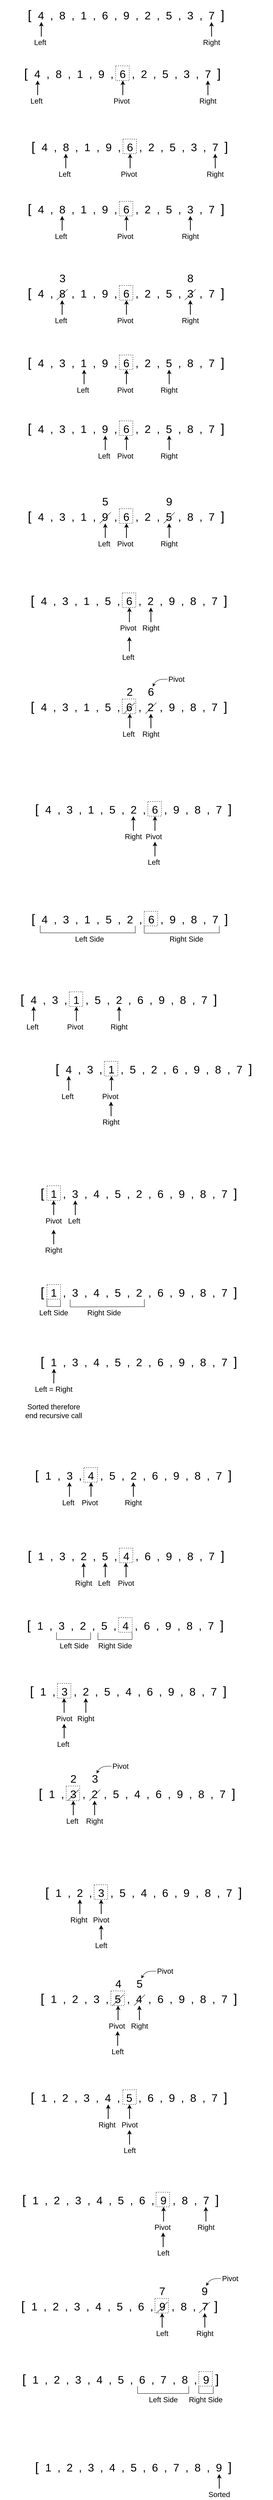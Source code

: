 <mxfile version="13.2.6"><diagram id="UjvqgNhWKOL9Y0t9kuch" name="Page-1"><mxGraphModel dx="1422" dy="1062" grid="1" gridSize="10" guides="1" tooltips="1" connect="1" arrows="1" fold="1" page="1" pageScale="1" pageWidth="1100" pageHeight="850" math="0" shadow="0"><root><mxCell id="0"/><mxCell id="1" parent="0"/><mxCell id="WiLWnmHWqHAMhfHbBLZl-13" value="&lt;font style=&quot;font-size: 35px&quot;&gt;[&amp;nbsp;&lt;/font&gt;&lt;font style=&quot;font-size: 30px&quot;&gt;&amp;nbsp;4&amp;nbsp; ,&amp;nbsp; 8&amp;nbsp; ,&amp;nbsp; 1&amp;nbsp; ,&amp;nbsp; 6&amp;nbsp; ,&amp;nbsp; 9&amp;nbsp; ,&amp;nbsp; 2&amp;nbsp; ,&amp;nbsp; 5&amp;nbsp; ,&amp;nbsp; 3&amp;nbsp; ,&amp;nbsp; 7&amp;nbsp;&amp;nbsp;&lt;/font&gt;&lt;font style=&quot;font-size: 35px&quot;&gt;]&lt;/font&gt;" style="text;html=1;strokeColor=none;fillColor=none;align=center;verticalAlign=middle;whiteSpace=wrap;rounded=0;" vertex="1" parent="1"><mxGeometry x="190" y="80" width="650" height="80" as="geometry"/></mxCell><mxCell id="WiLWnmHWqHAMhfHbBLZl-14" value="&lt;font style=&quot;font-size: 20px&quot;&gt;Left&lt;/font&gt;" style="text;html=1;strokeColor=none;fillColor=none;align=center;verticalAlign=middle;whiteSpace=wrap;rounded=0;" vertex="1" parent="1"><mxGeometry x="255" y="180" width="50" height="30" as="geometry"/></mxCell><mxCell id="WiLWnmHWqHAMhfHbBLZl-15" value="&lt;font style=&quot;font-size: 20px&quot;&gt;Right&lt;/font&gt;" style="text;html=1;strokeColor=none;fillColor=none;align=center;verticalAlign=middle;whiteSpace=wrap;rounded=0;" vertex="1" parent="1"><mxGeometry x="724" y="180" width="50" height="30" as="geometry"/></mxCell><mxCell id="WiLWnmHWqHAMhfHbBLZl-16" value="" style="endArrow=classic;html=1;exitX=0.5;exitY=0;exitDx=0;exitDy=0;entryX=0.162;entryY=0.75;entryDx=0;entryDy=0;entryPerimeter=0;strokeWidth=2;" edge="1" parent="1"><mxGeometry width="50" height="50" relative="1" as="geometry"><mxPoint x="283" y="180" as="sourcePoint"/><mxPoint x="283.08" y="140" as="targetPoint"/></mxGeometry></mxCell><mxCell id="WiLWnmHWqHAMhfHbBLZl-17" value="" style="endArrow=classic;html=1;exitX=0.5;exitY=0;exitDx=0;exitDy=0;entryX=0.162;entryY=0.75;entryDx=0;entryDy=0;entryPerimeter=0;strokeWidth=2;" edge="1" parent="1" source="WiLWnmHWqHAMhfHbBLZl-15"><mxGeometry width="50" height="50" relative="1" as="geometry"><mxPoint x="748.71" y="200" as="sourcePoint"/><mxPoint x="748.79" y="140" as="targetPoint"/></mxGeometry></mxCell><mxCell id="WiLWnmHWqHAMhfHbBLZl-34" value="&lt;font style=&quot;font-size: 35px&quot;&gt;[&amp;nbsp;&lt;/font&gt;&lt;font style=&quot;font-size: 30px&quot;&gt;&amp;nbsp;4&amp;nbsp; ,&amp;nbsp; 8&amp;nbsp; ,&amp;nbsp; 1&amp;nbsp; ,&amp;nbsp; 9&amp;nbsp; ,&amp;nbsp; 6&amp;nbsp; ,&amp;nbsp; 2&amp;nbsp; ,&amp;nbsp; 5&amp;nbsp; ,&amp;nbsp; 3&amp;nbsp; ,&amp;nbsp; 7&amp;nbsp;&amp;nbsp;&lt;/font&gt;&lt;font style=&quot;font-size: 35px&quot;&gt;]&lt;/font&gt;" style="text;html=1;strokeColor=none;fillColor=none;align=center;verticalAlign=middle;whiteSpace=wrap;rounded=0;" vertex="1" parent="1"><mxGeometry x="180" y="240" width="650" height="80" as="geometry"/></mxCell><mxCell id="WiLWnmHWqHAMhfHbBLZl-35" value="&lt;font style=&quot;font-size: 20px&quot;&gt;Left&lt;/font&gt;" style="text;html=1;strokeColor=none;fillColor=none;align=center;verticalAlign=middle;whiteSpace=wrap;rounded=0;" vertex="1" parent="1"><mxGeometry x="245" y="340" width="50" height="30" as="geometry"/></mxCell><mxCell id="WiLWnmHWqHAMhfHbBLZl-36" value="&lt;font style=&quot;font-size: 20px&quot;&gt;Right&lt;/font&gt;" style="text;html=1;strokeColor=none;fillColor=none;align=center;verticalAlign=middle;whiteSpace=wrap;rounded=0;" vertex="1" parent="1"><mxGeometry x="714" y="340" width="50" height="30" as="geometry"/></mxCell><mxCell id="WiLWnmHWqHAMhfHbBLZl-37" value="" style="endArrow=classic;html=1;exitX=0.5;exitY=0;exitDx=0;exitDy=0;entryX=0.162;entryY=0.75;entryDx=0;entryDy=0;entryPerimeter=0;strokeWidth=2;" edge="1" parent="1"><mxGeometry width="50" height="50" relative="1" as="geometry"><mxPoint x="273.0" y="340" as="sourcePoint"/><mxPoint x="273.08" y="300" as="targetPoint"/></mxGeometry></mxCell><mxCell id="WiLWnmHWqHAMhfHbBLZl-38" value="" style="endArrow=classic;html=1;exitX=0.5;exitY=0;exitDx=0;exitDy=0;entryX=0.162;entryY=0.75;entryDx=0;entryDy=0;entryPerimeter=0;strokeWidth=2;" edge="1" parent="1" source="WiLWnmHWqHAMhfHbBLZl-36"><mxGeometry width="50" height="50" relative="1" as="geometry"><mxPoint x="738.71" y="360" as="sourcePoint"/><mxPoint x="738.79" y="300" as="targetPoint"/></mxGeometry></mxCell><mxCell id="WiLWnmHWqHAMhfHbBLZl-39" value="&lt;font style=&quot;font-size: 20px&quot;&gt;Pivot&lt;/font&gt;" style="text;html=1;strokeColor=none;fillColor=none;align=center;verticalAlign=middle;whiteSpace=wrap;rounded=0;" vertex="1" parent="1"><mxGeometry x="478" y="340" width="50" height="30" as="geometry"/></mxCell><mxCell id="WiLWnmHWqHAMhfHbBLZl-40" value="" style="endArrow=classic;html=1;exitX=0.5;exitY=0;exitDx=0;exitDy=0;entryX=0.162;entryY=0.75;entryDx=0;entryDy=0;entryPerimeter=0;strokeWidth=2;" edge="1" parent="1"><mxGeometry width="50" height="50" relative="1" as="geometry"><mxPoint x="506" y="340" as="sourcePoint"/><mxPoint x="506.08" y="300" as="targetPoint"/></mxGeometry></mxCell><mxCell id="WiLWnmHWqHAMhfHbBLZl-41" value="" style="rounded=0;whiteSpace=wrap;html=1;dashed=1;fillColor=none;" vertex="1" parent="1"><mxGeometry x="486.5" y="260" width="37" height="40" as="geometry"/></mxCell><mxCell id="WiLWnmHWqHAMhfHbBLZl-42" value="&lt;font style=&quot;font-size: 35px&quot;&gt;[&amp;nbsp;&lt;/font&gt;&lt;font style=&quot;font-size: 30px&quot;&gt;&amp;nbsp;4&amp;nbsp; ,&amp;nbsp; 8&amp;nbsp; ,&amp;nbsp; 1&amp;nbsp; ,&amp;nbsp; 9&amp;nbsp; ,&amp;nbsp; 6&amp;nbsp; ,&amp;nbsp; 2&amp;nbsp; ,&amp;nbsp; 5&amp;nbsp; ,&amp;nbsp; 3&amp;nbsp; ,&amp;nbsp; 7&amp;nbsp;&amp;nbsp;&lt;/font&gt;&lt;font style=&quot;font-size: 35px&quot;&gt;]&lt;/font&gt;" style="text;html=1;strokeColor=none;fillColor=none;align=center;verticalAlign=middle;whiteSpace=wrap;rounded=0;" vertex="1" parent="1"><mxGeometry x="200" y="440" width="650" height="80" as="geometry"/></mxCell><mxCell id="WiLWnmHWqHAMhfHbBLZl-43" value="&lt;font style=&quot;font-size: 20px&quot;&gt;Left&lt;/font&gt;" style="text;html=1;strokeColor=none;fillColor=none;align=center;verticalAlign=middle;whiteSpace=wrap;rounded=0;" vertex="1" parent="1"><mxGeometry x="322" y="540" width="50" height="30" as="geometry"/></mxCell><mxCell id="WiLWnmHWqHAMhfHbBLZl-44" value="&lt;font style=&quot;font-size: 20px&quot;&gt;Right&lt;/font&gt;" style="text;html=1;strokeColor=none;fillColor=none;align=center;verticalAlign=middle;whiteSpace=wrap;rounded=0;" vertex="1" parent="1"><mxGeometry x="734" y="540" width="50" height="30" as="geometry"/></mxCell><mxCell id="WiLWnmHWqHAMhfHbBLZl-45" value="" style="endArrow=classic;html=1;exitX=0.5;exitY=0;exitDx=0;exitDy=0;entryX=0.162;entryY=0.75;entryDx=0;entryDy=0;entryPerimeter=0;strokeWidth=2;" edge="1" parent="1"><mxGeometry width="50" height="50" relative="1" as="geometry"><mxPoint x="350.0" y="540" as="sourcePoint"/><mxPoint x="350.08" y="500" as="targetPoint"/></mxGeometry></mxCell><mxCell id="WiLWnmHWqHAMhfHbBLZl-46" value="" style="endArrow=classic;html=1;exitX=0.5;exitY=0;exitDx=0;exitDy=0;entryX=0.162;entryY=0.75;entryDx=0;entryDy=0;entryPerimeter=0;strokeWidth=2;" edge="1" parent="1" source="WiLWnmHWqHAMhfHbBLZl-44"><mxGeometry width="50" height="50" relative="1" as="geometry"><mxPoint x="758.71" y="560" as="sourcePoint"/><mxPoint x="758.79" y="500" as="targetPoint"/></mxGeometry></mxCell><mxCell id="WiLWnmHWqHAMhfHbBLZl-47" value="&lt;font style=&quot;font-size: 20px&quot;&gt;Pivot&lt;/font&gt;" style="text;html=1;strokeColor=none;fillColor=none;align=center;verticalAlign=middle;whiteSpace=wrap;rounded=0;" vertex="1" parent="1"><mxGeometry x="498" y="540" width="50" height="30" as="geometry"/></mxCell><mxCell id="WiLWnmHWqHAMhfHbBLZl-48" value="" style="endArrow=classic;html=1;exitX=0.5;exitY=0;exitDx=0;exitDy=0;entryX=0.162;entryY=0.75;entryDx=0;entryDy=0;entryPerimeter=0;strokeWidth=2;" edge="1" parent="1"><mxGeometry width="50" height="50" relative="1" as="geometry"><mxPoint x="526.0" y="540" as="sourcePoint"/><mxPoint x="526.08" y="500" as="targetPoint"/></mxGeometry></mxCell><mxCell id="WiLWnmHWqHAMhfHbBLZl-49" value="" style="rounded=0;whiteSpace=wrap;html=1;dashed=1;fillColor=none;" vertex="1" parent="1"><mxGeometry x="506.5" y="460" width="37" height="40" as="geometry"/></mxCell><mxCell id="WiLWnmHWqHAMhfHbBLZl-50" value="&lt;font style=&quot;font-size: 35px&quot;&gt;[&amp;nbsp;&lt;/font&gt;&lt;font style=&quot;font-size: 30px&quot;&gt;&amp;nbsp;4&amp;nbsp; ,&amp;nbsp; 8&amp;nbsp; ,&amp;nbsp; 1&amp;nbsp; ,&amp;nbsp; 9&amp;nbsp; ,&amp;nbsp; 6&amp;nbsp; ,&amp;nbsp; 2&amp;nbsp; ,&amp;nbsp; 5&amp;nbsp; ,&amp;nbsp; 3&amp;nbsp; ,&amp;nbsp; 7&amp;nbsp;&amp;nbsp;&lt;/font&gt;&lt;font style=&quot;font-size: 35px&quot;&gt;]&lt;/font&gt;" style="text;html=1;strokeColor=none;fillColor=none;align=center;verticalAlign=middle;whiteSpace=wrap;rounded=0;" vertex="1" parent="1"><mxGeometry x="190" y="610" width="650" height="80" as="geometry"/></mxCell><mxCell id="WiLWnmHWqHAMhfHbBLZl-51" value="&lt;font style=&quot;font-size: 20px&quot;&gt;Left&lt;/font&gt;" style="text;html=1;strokeColor=none;fillColor=none;align=center;verticalAlign=middle;whiteSpace=wrap;rounded=0;" vertex="1" parent="1"><mxGeometry x="312" y="710" width="50" height="30" as="geometry"/></mxCell><mxCell id="WiLWnmHWqHAMhfHbBLZl-52" value="&lt;font style=&quot;font-size: 20px&quot;&gt;Right&lt;/font&gt;" style="text;html=1;strokeColor=none;fillColor=none;align=center;verticalAlign=middle;whiteSpace=wrap;rounded=0;" vertex="1" parent="1"><mxGeometry x="666" y="710" width="50" height="30" as="geometry"/></mxCell><mxCell id="WiLWnmHWqHAMhfHbBLZl-53" value="" style="endArrow=classic;html=1;exitX=0.5;exitY=0;exitDx=0;exitDy=0;entryX=0.162;entryY=0.75;entryDx=0;entryDy=0;entryPerimeter=0;strokeWidth=2;" edge="1" parent="1"><mxGeometry width="50" height="50" relative="1" as="geometry"><mxPoint x="340.0" y="710" as="sourcePoint"/><mxPoint x="340.08" y="670" as="targetPoint"/></mxGeometry></mxCell><mxCell id="WiLWnmHWqHAMhfHbBLZl-54" value="" style="endArrow=classic;html=1;exitX=0.5;exitY=0;exitDx=0;exitDy=0;entryX=0.162;entryY=0.75;entryDx=0;entryDy=0;entryPerimeter=0;strokeWidth=2;" edge="1" parent="1" source="WiLWnmHWqHAMhfHbBLZl-52"><mxGeometry width="50" height="50" relative="1" as="geometry"><mxPoint x="690.71" y="730" as="sourcePoint"/><mxPoint x="690.79" y="670" as="targetPoint"/></mxGeometry></mxCell><mxCell id="WiLWnmHWqHAMhfHbBLZl-55" value="&lt;font style=&quot;font-size: 20px&quot;&gt;Pivot&lt;/font&gt;" style="text;html=1;strokeColor=none;fillColor=none;align=center;verticalAlign=middle;whiteSpace=wrap;rounded=0;" vertex="1" parent="1"><mxGeometry x="488" y="710" width="50" height="30" as="geometry"/></mxCell><mxCell id="WiLWnmHWqHAMhfHbBLZl-56" value="" style="endArrow=classic;html=1;exitX=0.5;exitY=0;exitDx=0;exitDy=0;entryX=0.162;entryY=0.75;entryDx=0;entryDy=0;entryPerimeter=0;strokeWidth=2;" edge="1" parent="1"><mxGeometry width="50" height="50" relative="1" as="geometry"><mxPoint x="516" y="710" as="sourcePoint"/><mxPoint x="516.08" y="670" as="targetPoint"/></mxGeometry></mxCell><mxCell id="WiLWnmHWqHAMhfHbBLZl-57" value="" style="rounded=0;whiteSpace=wrap;html=1;dashed=1;fillColor=none;" vertex="1" parent="1"><mxGeometry x="496.5" y="630" width="37" height="40" as="geometry"/></mxCell><mxCell id="WiLWnmHWqHAMhfHbBLZl-58" value="&lt;font style=&quot;font-size: 35px&quot;&gt;[&amp;nbsp;&lt;/font&gt;&lt;font style=&quot;font-size: 30px&quot;&gt;&amp;nbsp;4&amp;nbsp; ,&amp;nbsp; 8&amp;nbsp; ,&amp;nbsp; 1&amp;nbsp; ,&amp;nbsp; 9&amp;nbsp; ,&amp;nbsp; 6&amp;nbsp; ,&amp;nbsp; 2&amp;nbsp; ,&amp;nbsp; 5&amp;nbsp; ,&amp;nbsp; 3&amp;nbsp; ,&amp;nbsp; 7&amp;nbsp;&amp;nbsp;&lt;/font&gt;&lt;font style=&quot;font-size: 35px&quot;&gt;]&lt;/font&gt;" style="text;html=1;strokeColor=none;fillColor=none;align=center;verticalAlign=middle;whiteSpace=wrap;rounded=0;" vertex="1" parent="1"><mxGeometry x="190" y="840" width="650" height="80" as="geometry"/></mxCell><mxCell id="WiLWnmHWqHAMhfHbBLZl-59" value="&lt;font style=&quot;font-size: 20px&quot;&gt;Left&lt;/font&gt;" style="text;html=1;strokeColor=none;fillColor=none;align=center;verticalAlign=middle;whiteSpace=wrap;rounded=0;" vertex="1" parent="1"><mxGeometry x="312" y="940" width="50" height="30" as="geometry"/></mxCell><mxCell id="WiLWnmHWqHAMhfHbBLZl-60" value="&lt;font style=&quot;font-size: 20px&quot;&gt;Right&lt;/font&gt;" style="text;html=1;strokeColor=none;fillColor=none;align=center;verticalAlign=middle;whiteSpace=wrap;rounded=0;" vertex="1" parent="1"><mxGeometry x="666" y="940" width="50" height="30" as="geometry"/></mxCell><mxCell id="WiLWnmHWqHAMhfHbBLZl-61" value="" style="endArrow=classic;html=1;exitX=0.5;exitY=0;exitDx=0;exitDy=0;entryX=0.162;entryY=0.75;entryDx=0;entryDy=0;entryPerimeter=0;strokeWidth=2;" edge="1" parent="1"><mxGeometry width="50" height="50" relative="1" as="geometry"><mxPoint x="340.0" y="940" as="sourcePoint"/><mxPoint x="340.08" y="900" as="targetPoint"/></mxGeometry></mxCell><mxCell id="WiLWnmHWqHAMhfHbBLZl-62" value="" style="endArrow=classic;html=1;exitX=0.5;exitY=0;exitDx=0;exitDy=0;entryX=0.162;entryY=0.75;entryDx=0;entryDy=0;entryPerimeter=0;strokeWidth=2;" edge="1" parent="1" source="WiLWnmHWqHAMhfHbBLZl-60"><mxGeometry width="50" height="50" relative="1" as="geometry"><mxPoint x="690.71" y="960" as="sourcePoint"/><mxPoint x="690.79" y="900" as="targetPoint"/></mxGeometry></mxCell><mxCell id="WiLWnmHWqHAMhfHbBLZl-63" value="&lt;font style=&quot;font-size: 20px&quot;&gt;Pivot&lt;/font&gt;" style="text;html=1;strokeColor=none;fillColor=none;align=center;verticalAlign=middle;whiteSpace=wrap;rounded=0;" vertex="1" parent="1"><mxGeometry x="488" y="940" width="50" height="30" as="geometry"/></mxCell><mxCell id="WiLWnmHWqHAMhfHbBLZl-64" value="" style="endArrow=classic;html=1;exitX=0.5;exitY=0;exitDx=0;exitDy=0;entryX=0.162;entryY=0.75;entryDx=0;entryDy=0;entryPerimeter=0;strokeWidth=2;" edge="1" parent="1"><mxGeometry width="50" height="50" relative="1" as="geometry"><mxPoint x="516" y="940" as="sourcePoint"/><mxPoint x="516.08" y="900" as="targetPoint"/></mxGeometry></mxCell><mxCell id="WiLWnmHWqHAMhfHbBLZl-65" value="" style="rounded=0;whiteSpace=wrap;html=1;dashed=1;fillColor=none;" vertex="1" parent="1"><mxGeometry x="496.5" y="860" width="37" height="40" as="geometry"/></mxCell><mxCell id="WiLWnmHWqHAMhfHbBLZl-66" value="&lt;font style=&quot;font-size: 30px&quot;&gt;3&lt;br&gt;&lt;/font&gt;" style="text;html=1;strokeColor=none;fillColor=none;align=center;verticalAlign=middle;whiteSpace=wrap;rounded=0;dashed=1;" vertex="1" parent="1"><mxGeometry x="320.5" y="820" width="39.5" height="40" as="geometry"/></mxCell><mxCell id="WiLWnmHWqHAMhfHbBLZl-67" value="&lt;font style=&quot;font-size: 30px&quot;&gt;8&lt;br&gt;&lt;/font&gt;" style="text;html=1;strokeColor=none;fillColor=none;align=center;verticalAlign=middle;whiteSpace=wrap;rounded=0;dashed=1;" vertex="1" parent="1"><mxGeometry x="671.25" y="820" width="39.5" height="40" as="geometry"/></mxCell><mxCell id="WiLWnmHWqHAMhfHbBLZl-68" value="" style="endArrow=none;html=1;" edge="1" parent="1"><mxGeometry width="50" height="50" relative="1" as="geometry"><mxPoint x="325.25" y="900" as="sourcePoint"/><mxPoint x="355.25" y="870" as="targetPoint"/></mxGeometry></mxCell><mxCell id="WiLWnmHWqHAMhfHbBLZl-69" value="" style="endArrow=none;html=1;" edge="1" parent="1"><mxGeometry width="50" height="50" relative="1" as="geometry"><mxPoint x="676" y="900" as="sourcePoint"/><mxPoint x="706" y="870" as="targetPoint"/></mxGeometry></mxCell><mxCell id="WiLWnmHWqHAMhfHbBLZl-70" value="&lt;font style=&quot;font-size: 35px&quot;&gt;[&amp;nbsp;&lt;/font&gt;&lt;font style=&quot;font-size: 30px&quot;&gt;&amp;nbsp;4&amp;nbsp; ,&amp;nbsp; 3&amp;nbsp; ,&amp;nbsp; 1&amp;nbsp; ,&amp;nbsp; 9&amp;nbsp; ,&amp;nbsp; 6&amp;nbsp; ,&amp;nbsp; 2&amp;nbsp; ,&amp;nbsp; 5&amp;nbsp; ,&amp;nbsp; 8&amp;nbsp; ,&amp;nbsp; 7&amp;nbsp;&amp;nbsp;&lt;/font&gt;&lt;font style=&quot;font-size: 35px&quot;&gt;]&lt;/font&gt;" style="text;html=1;strokeColor=none;fillColor=none;align=center;verticalAlign=middle;whiteSpace=wrap;rounded=0;" vertex="1" parent="1"><mxGeometry x="190" y="1030" width="650" height="80" as="geometry"/></mxCell><mxCell id="WiLWnmHWqHAMhfHbBLZl-71" value="&lt;font style=&quot;font-size: 20px&quot;&gt;Left&lt;/font&gt;" style="text;html=1;strokeColor=none;fillColor=none;align=center;verticalAlign=middle;whiteSpace=wrap;rounded=0;" vertex="1" parent="1"><mxGeometry x="372" y="1130" width="50" height="30" as="geometry"/></mxCell><mxCell id="WiLWnmHWqHAMhfHbBLZl-72" value="&lt;font style=&quot;font-size: 20px&quot;&gt;Right&lt;/font&gt;" style="text;html=1;strokeColor=none;fillColor=none;align=center;verticalAlign=middle;whiteSpace=wrap;rounded=0;" vertex="1" parent="1"><mxGeometry x="608" y="1130" width="50" height="30" as="geometry"/></mxCell><mxCell id="WiLWnmHWqHAMhfHbBLZl-73" value="" style="endArrow=classic;html=1;exitX=0.5;exitY=0;exitDx=0;exitDy=0;entryX=0.162;entryY=0.75;entryDx=0;entryDy=0;entryPerimeter=0;strokeWidth=2;" edge="1" parent="1"><mxGeometry width="50" height="50" relative="1" as="geometry"><mxPoint x="400.0" y="1130.0" as="sourcePoint"/><mxPoint x="400.08" y="1090.0" as="targetPoint"/></mxGeometry></mxCell><mxCell id="WiLWnmHWqHAMhfHbBLZl-74" value="" style="endArrow=classic;html=1;exitX=0.5;exitY=0;exitDx=0;exitDy=0;entryX=0.162;entryY=0.75;entryDx=0;entryDy=0;entryPerimeter=0;strokeWidth=2;" edge="1" parent="1" source="WiLWnmHWqHAMhfHbBLZl-72"><mxGeometry width="50" height="50" relative="1" as="geometry"><mxPoint x="632.71" y="1150" as="sourcePoint"/><mxPoint x="632.79" y="1090.0" as="targetPoint"/></mxGeometry></mxCell><mxCell id="WiLWnmHWqHAMhfHbBLZl-75" value="&lt;font style=&quot;font-size: 20px&quot;&gt;Pivot&lt;/font&gt;" style="text;html=1;strokeColor=none;fillColor=none;align=center;verticalAlign=middle;whiteSpace=wrap;rounded=0;" vertex="1" parent="1"><mxGeometry x="488" y="1130" width="50" height="30" as="geometry"/></mxCell><mxCell id="WiLWnmHWqHAMhfHbBLZl-76" value="" style="endArrow=classic;html=1;exitX=0.5;exitY=0;exitDx=0;exitDy=0;entryX=0.162;entryY=0.75;entryDx=0;entryDy=0;entryPerimeter=0;strokeWidth=2;" edge="1" parent="1"><mxGeometry width="50" height="50" relative="1" as="geometry"><mxPoint x="516" y="1130.0" as="sourcePoint"/><mxPoint x="516.08" y="1090.0" as="targetPoint"/></mxGeometry></mxCell><mxCell id="WiLWnmHWqHAMhfHbBLZl-77" value="" style="rounded=0;whiteSpace=wrap;html=1;dashed=1;fillColor=none;" vertex="1" parent="1"><mxGeometry x="496.5" y="1050" width="37" height="40" as="geometry"/></mxCell><mxCell id="WiLWnmHWqHAMhfHbBLZl-78" value="&lt;font style=&quot;font-size: 35px&quot;&gt;[&amp;nbsp;&lt;/font&gt;&lt;font style=&quot;font-size: 30px&quot;&gt;&amp;nbsp;4&amp;nbsp; ,&amp;nbsp; 3&amp;nbsp; ,&amp;nbsp; 1&amp;nbsp; ,&amp;nbsp; 9&amp;nbsp; ,&amp;nbsp; 6&amp;nbsp; ,&amp;nbsp; 2&amp;nbsp; ,&amp;nbsp; 5&amp;nbsp; ,&amp;nbsp; 8&amp;nbsp; ,&amp;nbsp; 7&amp;nbsp;&amp;nbsp;&lt;/font&gt;&lt;font style=&quot;font-size: 35px&quot;&gt;]&lt;/font&gt;" style="text;html=1;strokeColor=none;fillColor=none;align=center;verticalAlign=middle;whiteSpace=wrap;rounded=0;" vertex="1" parent="1"><mxGeometry x="190" y="1210" width="650" height="80" as="geometry"/></mxCell><mxCell id="WiLWnmHWqHAMhfHbBLZl-79" value="&lt;font style=&quot;font-size: 20px&quot;&gt;Left&lt;/font&gt;" style="text;html=1;strokeColor=none;fillColor=none;align=center;verticalAlign=middle;whiteSpace=wrap;rounded=0;" vertex="1" parent="1"><mxGeometry x="430" y="1310" width="50" height="30" as="geometry"/></mxCell><mxCell id="WiLWnmHWqHAMhfHbBLZl-80" value="&lt;font style=&quot;font-size: 20px&quot;&gt;Right&lt;/font&gt;" style="text;html=1;strokeColor=none;fillColor=none;align=center;verticalAlign=middle;whiteSpace=wrap;rounded=0;" vertex="1" parent="1"><mxGeometry x="608" y="1310" width="50" height="30" as="geometry"/></mxCell><mxCell id="WiLWnmHWqHAMhfHbBLZl-81" value="" style="endArrow=classic;html=1;exitX=0.5;exitY=0;exitDx=0;exitDy=0;entryX=0.162;entryY=0.75;entryDx=0;entryDy=0;entryPerimeter=0;strokeWidth=2;" edge="1" parent="1"><mxGeometry width="50" height="50" relative="1" as="geometry"><mxPoint x="458.0" y="1310.0" as="sourcePoint"/><mxPoint x="458.08" y="1270.0" as="targetPoint"/></mxGeometry></mxCell><mxCell id="WiLWnmHWqHAMhfHbBLZl-82" value="" style="endArrow=classic;html=1;exitX=0.5;exitY=0;exitDx=0;exitDy=0;entryX=0.162;entryY=0.75;entryDx=0;entryDy=0;entryPerimeter=0;strokeWidth=2;" edge="1" parent="1" source="WiLWnmHWqHAMhfHbBLZl-80"><mxGeometry width="50" height="50" relative="1" as="geometry"><mxPoint x="632.71" y="1330" as="sourcePoint"/><mxPoint x="632.79" y="1270.0" as="targetPoint"/></mxGeometry></mxCell><mxCell id="WiLWnmHWqHAMhfHbBLZl-83" value="&lt;font style=&quot;font-size: 20px&quot;&gt;Pivot&lt;/font&gt;" style="text;html=1;strokeColor=none;fillColor=none;align=center;verticalAlign=middle;whiteSpace=wrap;rounded=0;" vertex="1" parent="1"><mxGeometry x="488" y="1310" width="50" height="30" as="geometry"/></mxCell><mxCell id="WiLWnmHWqHAMhfHbBLZl-84" value="" style="endArrow=classic;html=1;exitX=0.5;exitY=0;exitDx=0;exitDy=0;entryX=0.162;entryY=0.75;entryDx=0;entryDy=0;entryPerimeter=0;strokeWidth=2;" edge="1" parent="1"><mxGeometry width="50" height="50" relative="1" as="geometry"><mxPoint x="516" y="1310.0" as="sourcePoint"/><mxPoint x="516.08" y="1270.0" as="targetPoint"/></mxGeometry></mxCell><mxCell id="WiLWnmHWqHAMhfHbBLZl-85" value="" style="rounded=0;whiteSpace=wrap;html=1;dashed=1;fillColor=none;" vertex="1" parent="1"><mxGeometry x="496.5" y="1230" width="37" height="40" as="geometry"/></mxCell><mxCell id="WiLWnmHWqHAMhfHbBLZl-86" value="&lt;font style=&quot;font-size: 35px&quot;&gt;[&amp;nbsp;&lt;/font&gt;&lt;font style=&quot;font-size: 30px&quot;&gt;&amp;nbsp;4&amp;nbsp; ,&amp;nbsp; 3&amp;nbsp; ,&amp;nbsp; 1&amp;nbsp; ,&amp;nbsp; 9&amp;nbsp; ,&amp;nbsp; 6&amp;nbsp; ,&amp;nbsp; 2&amp;nbsp; ,&amp;nbsp; 5&amp;nbsp; ,&amp;nbsp; 8&amp;nbsp; ,&amp;nbsp; 7&amp;nbsp;&amp;nbsp;&lt;/font&gt;&lt;font style=&quot;font-size: 35px&quot;&gt;]&lt;/font&gt;" style="text;html=1;strokeColor=none;fillColor=none;align=center;verticalAlign=middle;whiteSpace=wrap;rounded=0;" vertex="1" parent="1"><mxGeometry x="190" y="1450" width="650" height="80" as="geometry"/></mxCell><mxCell id="WiLWnmHWqHAMhfHbBLZl-87" value="&lt;font style=&quot;font-size: 20px&quot;&gt;Left&lt;/font&gt;" style="text;html=1;strokeColor=none;fillColor=none;align=center;verticalAlign=middle;whiteSpace=wrap;rounded=0;" vertex="1" parent="1"><mxGeometry x="430" y="1550" width="50" height="30" as="geometry"/></mxCell><mxCell id="WiLWnmHWqHAMhfHbBLZl-88" value="&lt;font style=&quot;font-size: 20px&quot;&gt;Right&lt;/font&gt;" style="text;html=1;strokeColor=none;fillColor=none;align=center;verticalAlign=middle;whiteSpace=wrap;rounded=0;" vertex="1" parent="1"><mxGeometry x="608" y="1550" width="50" height="30" as="geometry"/></mxCell><mxCell id="WiLWnmHWqHAMhfHbBLZl-89" value="" style="endArrow=classic;html=1;exitX=0.5;exitY=0;exitDx=0;exitDy=0;entryX=0.162;entryY=0.75;entryDx=0;entryDy=0;entryPerimeter=0;strokeWidth=2;" edge="1" parent="1"><mxGeometry width="50" height="50" relative="1" as="geometry"><mxPoint x="458.0" y="1550.0" as="sourcePoint"/><mxPoint x="458.08" y="1510.0" as="targetPoint"/></mxGeometry></mxCell><mxCell id="WiLWnmHWqHAMhfHbBLZl-90" value="" style="endArrow=classic;html=1;exitX=0.5;exitY=0;exitDx=0;exitDy=0;entryX=0.162;entryY=0.75;entryDx=0;entryDy=0;entryPerimeter=0;strokeWidth=2;" edge="1" parent="1" source="WiLWnmHWqHAMhfHbBLZl-88"><mxGeometry width="50" height="50" relative="1" as="geometry"><mxPoint x="632.71" y="1570" as="sourcePoint"/><mxPoint x="632.79" y="1510.0" as="targetPoint"/></mxGeometry></mxCell><mxCell id="WiLWnmHWqHAMhfHbBLZl-91" value="&lt;font style=&quot;font-size: 20px&quot;&gt;Pivot&lt;/font&gt;" style="text;html=1;strokeColor=none;fillColor=none;align=center;verticalAlign=middle;whiteSpace=wrap;rounded=0;" vertex="1" parent="1"><mxGeometry x="488" y="1550" width="50" height="30" as="geometry"/></mxCell><mxCell id="WiLWnmHWqHAMhfHbBLZl-92" value="" style="endArrow=classic;html=1;exitX=0.5;exitY=0;exitDx=0;exitDy=0;entryX=0.162;entryY=0.75;entryDx=0;entryDy=0;entryPerimeter=0;strokeWidth=2;" edge="1" parent="1"><mxGeometry width="50" height="50" relative="1" as="geometry"><mxPoint x="516" y="1550.0" as="sourcePoint"/><mxPoint x="516.08" y="1510.0" as="targetPoint"/></mxGeometry></mxCell><mxCell id="WiLWnmHWqHAMhfHbBLZl-93" value="" style="rounded=0;whiteSpace=wrap;html=1;dashed=1;fillColor=none;" vertex="1" parent="1"><mxGeometry x="496.5" y="1470" width="37" height="40" as="geometry"/></mxCell><mxCell id="WiLWnmHWqHAMhfHbBLZl-94" value="&lt;font style=&quot;font-size: 30px&quot;&gt;5&lt;br&gt;&lt;/font&gt;" style="text;html=1;strokeColor=none;fillColor=none;align=center;verticalAlign=middle;whiteSpace=wrap;rounded=0;dashed=1;" vertex="1" parent="1"><mxGeometry x="438.25" y="1430" width="39.5" height="40" as="geometry"/></mxCell><mxCell id="WiLWnmHWqHAMhfHbBLZl-95" value="&lt;font style=&quot;font-size: 30px&quot;&gt;9&lt;br&gt;&lt;/font&gt;" style="text;html=1;strokeColor=none;fillColor=none;align=center;verticalAlign=middle;whiteSpace=wrap;rounded=0;dashed=1;" vertex="1" parent="1"><mxGeometry x="613.25" y="1430" width="39.5" height="40" as="geometry"/></mxCell><mxCell id="WiLWnmHWqHAMhfHbBLZl-96" value="" style="endArrow=none;html=1;" edge="1" parent="1"><mxGeometry width="50" height="50" relative="1" as="geometry"><mxPoint x="443" y="1510.0" as="sourcePoint"/><mxPoint x="473" y="1480.0" as="targetPoint"/></mxGeometry></mxCell><mxCell id="WiLWnmHWqHAMhfHbBLZl-97" value="" style="endArrow=none;html=1;" edge="1" parent="1"><mxGeometry width="50" height="50" relative="1" as="geometry"><mxPoint x="618" y="1510.0" as="sourcePoint"/><mxPoint x="648" y="1480.0" as="targetPoint"/></mxGeometry></mxCell><mxCell id="WiLWnmHWqHAMhfHbBLZl-98" value="&lt;font style=&quot;font-size: 35px&quot;&gt;[&amp;nbsp;&lt;/font&gt;&lt;font style=&quot;font-size: 30px&quot;&gt;&amp;nbsp;4&amp;nbsp; ,&amp;nbsp; 3&amp;nbsp; ,&amp;nbsp; 1&amp;nbsp; ,&amp;nbsp; 5&amp;nbsp; ,&amp;nbsp; 6&amp;nbsp; ,&amp;nbsp; 2&amp;nbsp; ,&amp;nbsp; 9&amp;nbsp; ,&amp;nbsp; 8&amp;nbsp; ,&amp;nbsp; 7&amp;nbsp;&amp;nbsp;&lt;/font&gt;&lt;font style=&quot;font-size: 35px&quot;&gt;]&lt;/font&gt;" style="text;html=1;strokeColor=none;fillColor=none;align=center;verticalAlign=middle;whiteSpace=wrap;rounded=0;" vertex="1" parent="1"><mxGeometry x="198" y="1680" width="650" height="80" as="geometry"/></mxCell><mxCell id="WiLWnmHWqHAMhfHbBLZl-99" value="&lt;font style=&quot;font-size: 20px&quot;&gt;Left&lt;/font&gt;" style="text;html=1;strokeColor=none;fillColor=none;align=center;verticalAlign=middle;whiteSpace=wrap;rounded=0;" vertex="1" parent="1"><mxGeometry x="496" y="1860" width="50" height="30" as="geometry"/></mxCell><mxCell id="WiLWnmHWqHAMhfHbBLZl-100" value="&lt;font style=&quot;font-size: 20px&quot;&gt;Right&lt;/font&gt;" style="text;html=1;strokeColor=none;fillColor=none;align=center;verticalAlign=middle;whiteSpace=wrap;rounded=0;" vertex="1" parent="1"><mxGeometry x="558" y="1780" width="50" height="30" as="geometry"/></mxCell><mxCell id="WiLWnmHWqHAMhfHbBLZl-101" value="" style="endArrow=classic;html=1;exitX=0.5;exitY=0;exitDx=0;exitDy=0;entryX=0.162;entryY=0.75;entryDx=0;entryDy=0;entryPerimeter=0;strokeWidth=2;" edge="1" parent="1"><mxGeometry width="50" height="50" relative="1" as="geometry"><mxPoint x="524.0" y="1860" as="sourcePoint"/><mxPoint x="524.08" y="1820" as="targetPoint"/></mxGeometry></mxCell><mxCell id="WiLWnmHWqHAMhfHbBLZl-102" value="" style="endArrow=classic;html=1;exitX=0.5;exitY=0;exitDx=0;exitDy=0;entryX=0.162;entryY=0.75;entryDx=0;entryDy=0;entryPerimeter=0;strokeWidth=2;" edge="1" parent="1" source="WiLWnmHWqHAMhfHbBLZl-100"><mxGeometry width="50" height="50" relative="1" as="geometry"><mxPoint x="582.71" y="1800" as="sourcePoint"/><mxPoint x="582.79" y="1740" as="targetPoint"/></mxGeometry></mxCell><mxCell id="WiLWnmHWqHAMhfHbBLZl-103" value="&lt;font style=&quot;font-size: 20px&quot;&gt;Pivot&lt;/font&gt;" style="text;html=1;strokeColor=none;fillColor=none;align=center;verticalAlign=middle;whiteSpace=wrap;rounded=0;" vertex="1" parent="1"><mxGeometry x="496" y="1780" width="50" height="30" as="geometry"/></mxCell><mxCell id="WiLWnmHWqHAMhfHbBLZl-104" value="" style="endArrow=classic;html=1;exitX=0.5;exitY=0;exitDx=0;exitDy=0;entryX=0.162;entryY=0.75;entryDx=0;entryDy=0;entryPerimeter=0;strokeWidth=2;" edge="1" parent="1"><mxGeometry width="50" height="50" relative="1" as="geometry"><mxPoint x="524" y="1780" as="sourcePoint"/><mxPoint x="524.08" y="1740" as="targetPoint"/></mxGeometry></mxCell><mxCell id="WiLWnmHWqHAMhfHbBLZl-105" value="" style="rounded=0;whiteSpace=wrap;html=1;dashed=1;fillColor=none;" vertex="1" parent="1"><mxGeometry x="504.5" y="1700" width="37" height="40" as="geometry"/></mxCell><mxCell id="WiLWnmHWqHAMhfHbBLZl-106" value="&lt;font style=&quot;font-size: 35px&quot;&gt;[&amp;nbsp;&lt;/font&gt;&lt;font style=&quot;font-size: 30px&quot;&gt;&amp;nbsp;4&amp;nbsp; ,&amp;nbsp; 3&amp;nbsp; ,&amp;nbsp; 1&amp;nbsp; ,&amp;nbsp; 5&amp;nbsp; ,&amp;nbsp; 6&amp;nbsp; ,&amp;nbsp; 2&amp;nbsp; ,&amp;nbsp; 9&amp;nbsp; ,&amp;nbsp; 8&amp;nbsp; ,&amp;nbsp; 7&amp;nbsp;&amp;nbsp;&lt;/font&gt;&lt;font style=&quot;font-size: 35px&quot;&gt;]&lt;/font&gt;" style="text;html=1;strokeColor=none;fillColor=none;align=center;verticalAlign=middle;whiteSpace=wrap;rounded=0;" vertex="1" parent="1"><mxGeometry x="198" y="1970" width="650" height="80" as="geometry"/></mxCell><mxCell id="WiLWnmHWqHAMhfHbBLZl-107" value="&lt;font style=&quot;font-size: 20px&quot;&gt;Left&lt;/font&gt;" style="text;html=1;strokeColor=none;fillColor=none;align=center;verticalAlign=middle;whiteSpace=wrap;rounded=0;" vertex="1" parent="1"><mxGeometry x="497" y="2070" width="50" height="30" as="geometry"/></mxCell><mxCell id="WiLWnmHWqHAMhfHbBLZl-108" value="&lt;font style=&quot;font-size: 20px&quot;&gt;Right&lt;/font&gt;" style="text;html=1;strokeColor=none;fillColor=none;align=center;verticalAlign=middle;whiteSpace=wrap;rounded=0;" vertex="1" parent="1"><mxGeometry x="558" y="2070" width="50" height="30" as="geometry"/></mxCell><mxCell id="WiLWnmHWqHAMhfHbBLZl-109" value="" style="endArrow=classic;html=1;exitX=0.5;exitY=0;exitDx=0;exitDy=0;entryX=0.162;entryY=0.75;entryDx=0;entryDy=0;entryPerimeter=0;strokeWidth=2;" edge="1" parent="1"><mxGeometry width="50" height="50" relative="1" as="geometry"><mxPoint x="525.0" y="2070" as="sourcePoint"/><mxPoint x="525.08" y="2030" as="targetPoint"/></mxGeometry></mxCell><mxCell id="WiLWnmHWqHAMhfHbBLZl-110" value="" style="endArrow=classic;html=1;exitX=0.5;exitY=0;exitDx=0;exitDy=0;entryX=0.162;entryY=0.75;entryDx=0;entryDy=0;entryPerimeter=0;strokeWidth=2;" edge="1" parent="1" source="WiLWnmHWqHAMhfHbBLZl-108"><mxGeometry width="50" height="50" relative="1" as="geometry"><mxPoint x="582.71" y="2090" as="sourcePoint"/><mxPoint x="582.79" y="2030" as="targetPoint"/></mxGeometry></mxCell><mxCell id="WiLWnmHWqHAMhfHbBLZl-111" value="" style="rounded=0;whiteSpace=wrap;html=1;dashed=1;fillColor=none;" vertex="1" parent="1"><mxGeometry x="504.5" y="1990" width="37" height="40" as="geometry"/></mxCell><mxCell id="WiLWnmHWqHAMhfHbBLZl-112" value="&lt;font style=&quot;font-size: 30px&quot;&gt;2&lt;br&gt;&lt;/font&gt;" style="text;html=1;strokeColor=none;fillColor=none;align=center;verticalAlign=middle;whiteSpace=wrap;rounded=0;dashed=1;" vertex="1" parent="1"><mxGeometry x="504.5" y="1950" width="39.5" height="40" as="geometry"/></mxCell><mxCell id="WiLWnmHWqHAMhfHbBLZl-113" value="" style="endArrow=none;html=1;" edge="1" parent="1"><mxGeometry width="50" height="50" relative="1" as="geometry"><mxPoint x="509.25" y="2030" as="sourcePoint"/><mxPoint x="539.25" y="2000" as="targetPoint"/></mxGeometry></mxCell><mxCell id="WiLWnmHWqHAMhfHbBLZl-114" value="&lt;font style=&quot;font-size: 30px&quot;&gt;6&lt;br&gt;&lt;/font&gt;" style="text;html=1;strokeColor=none;fillColor=none;align=center;verticalAlign=middle;whiteSpace=wrap;rounded=0;dashed=1;" vertex="1" parent="1"><mxGeometry x="563.25" y="1950" width="39.5" height="40" as="geometry"/></mxCell><mxCell id="WiLWnmHWqHAMhfHbBLZl-115" value="" style="endArrow=none;html=1;" edge="1" parent="1"><mxGeometry width="50" height="50" relative="1" as="geometry"><mxPoint x="568.0" y="2030" as="sourcePoint"/><mxPoint x="598.0" y="2000" as="targetPoint"/></mxGeometry></mxCell><mxCell id="WiLWnmHWqHAMhfHbBLZl-116" value="&lt;font style=&quot;font-size: 20px&quot;&gt;Pivot&lt;/font&gt;" style="text;html=1;strokeColor=none;fillColor=none;align=center;verticalAlign=middle;whiteSpace=wrap;rounded=0;" vertex="1" parent="1"><mxGeometry x="628" y="1920" width="50" height="30" as="geometry"/></mxCell><mxCell id="WiLWnmHWqHAMhfHbBLZl-117" value="" style="curved=1;endArrow=classic;html=1;" edge="1" parent="1"><mxGeometry width="50" height="50" relative="1" as="geometry"><mxPoint x="618.0" y="1936" as="sourcePoint"/><mxPoint x="588.0" y="1956" as="targetPoint"/><Array as="points"><mxPoint x="638" y="1936"/><mxPoint x="598" y="1936"/></Array></mxGeometry></mxCell><mxCell id="WiLWnmHWqHAMhfHbBLZl-118" value="&lt;font style=&quot;font-size: 35px&quot;&gt;[&amp;nbsp;&lt;/font&gt;&lt;font style=&quot;font-size: 30px&quot;&gt;&amp;nbsp;4&amp;nbsp; ,&amp;nbsp; 3&amp;nbsp; ,&amp;nbsp; 1&amp;nbsp; ,&amp;nbsp; 5&amp;nbsp; ,&amp;nbsp; 2&amp;nbsp; ,&amp;nbsp; 6&amp;nbsp; ,&amp;nbsp; 9&amp;nbsp; ,&amp;nbsp; 8&amp;nbsp; ,&amp;nbsp; 7&amp;nbsp;&amp;nbsp;&lt;/font&gt;&lt;font style=&quot;font-size: 35px&quot;&gt;]&lt;/font&gt;" style="text;html=1;strokeColor=none;fillColor=none;align=center;verticalAlign=middle;whiteSpace=wrap;rounded=0;" vertex="1" parent="1"><mxGeometry x="210" y="2250" width="650" height="80" as="geometry"/></mxCell><mxCell id="WiLWnmHWqHAMhfHbBLZl-119" value="&lt;font style=&quot;font-size: 20px&quot;&gt;Left&lt;/font&gt;" style="text;html=1;strokeColor=none;fillColor=none;align=center;verticalAlign=middle;whiteSpace=wrap;rounded=0;" vertex="1" parent="1"><mxGeometry x="566" y="2420" width="50" height="30" as="geometry"/></mxCell><mxCell id="WiLWnmHWqHAMhfHbBLZl-120" value="&lt;font style=&quot;font-size: 20px&quot;&gt;Right&lt;/font&gt;" style="text;html=1;strokeColor=none;fillColor=none;align=center;verticalAlign=middle;whiteSpace=wrap;rounded=0;" vertex="1" parent="1"><mxGeometry x="510" y="2350" width="50" height="30" as="geometry"/></mxCell><mxCell id="WiLWnmHWqHAMhfHbBLZl-121" value="" style="endArrow=classic;html=1;exitX=0.5;exitY=0;exitDx=0;exitDy=0;entryX=0.162;entryY=0.75;entryDx=0;entryDy=0;entryPerimeter=0;strokeWidth=2;" edge="1" parent="1"><mxGeometry width="50" height="50" relative="1" as="geometry"><mxPoint x="594.0" y="2420" as="sourcePoint"/><mxPoint x="594.08" y="2380" as="targetPoint"/></mxGeometry></mxCell><mxCell id="WiLWnmHWqHAMhfHbBLZl-122" value="" style="endArrow=classic;html=1;exitX=0.5;exitY=0;exitDx=0;exitDy=0;entryX=0.162;entryY=0.75;entryDx=0;entryDy=0;entryPerimeter=0;strokeWidth=2;" edge="1" parent="1" source="WiLWnmHWqHAMhfHbBLZl-120"><mxGeometry width="50" height="50" relative="1" as="geometry"><mxPoint x="534.71" y="2370" as="sourcePoint"/><mxPoint x="534.79" y="2310" as="targetPoint"/></mxGeometry></mxCell><mxCell id="WiLWnmHWqHAMhfHbBLZl-123" value="&lt;font style=&quot;font-size: 20px&quot;&gt;Pivot&lt;/font&gt;" style="text;html=1;strokeColor=none;fillColor=none;align=center;verticalAlign=middle;whiteSpace=wrap;rounded=0;" vertex="1" parent="1"><mxGeometry x="566" y="2350" width="50" height="30" as="geometry"/></mxCell><mxCell id="WiLWnmHWqHAMhfHbBLZl-124" value="" style="endArrow=classic;html=1;exitX=0.5;exitY=0;exitDx=0;exitDy=0;entryX=0.162;entryY=0.75;entryDx=0;entryDy=0;entryPerimeter=0;strokeWidth=2;" edge="1" parent="1"><mxGeometry width="50" height="50" relative="1" as="geometry"><mxPoint x="594" y="2350" as="sourcePoint"/><mxPoint x="594.08" y="2310" as="targetPoint"/></mxGeometry></mxCell><mxCell id="WiLWnmHWqHAMhfHbBLZl-125" value="" style="rounded=0;whiteSpace=wrap;html=1;dashed=1;fillColor=none;" vertex="1" parent="1"><mxGeometry x="574.5" y="2270" width="37" height="40" as="geometry"/></mxCell><mxCell id="WiLWnmHWqHAMhfHbBLZl-126" value="&lt;font style=&quot;font-size: 35px&quot;&gt;[&amp;nbsp;&lt;/font&gt;&lt;font style=&quot;font-size: 30px&quot;&gt;&amp;nbsp;4&amp;nbsp; ,&amp;nbsp; 3&amp;nbsp; ,&amp;nbsp; 1&amp;nbsp; ,&amp;nbsp; 5&amp;nbsp; ,&amp;nbsp; 2&amp;nbsp; ,&amp;nbsp; 6&amp;nbsp; ,&amp;nbsp; 9&amp;nbsp; ,&amp;nbsp; 8&amp;nbsp; ,&amp;nbsp; 7&amp;nbsp;&amp;nbsp;&lt;/font&gt;&lt;font style=&quot;font-size: 35px&quot;&gt;]&lt;/font&gt;" style="text;html=1;strokeColor=none;fillColor=none;align=center;verticalAlign=middle;whiteSpace=wrap;rounded=0;" vertex="1" parent="1"><mxGeometry x="200" y="2550" width="650" height="80" as="geometry"/></mxCell><mxCell id="WiLWnmHWqHAMhfHbBLZl-127" value="" style="rounded=0;whiteSpace=wrap;html=1;dashed=1;fillColor=none;" vertex="1" parent="1"><mxGeometry x="564.5" y="2570" width="37" height="40" as="geometry"/></mxCell><mxCell id="WiLWnmHWqHAMhfHbBLZl-128" value="" style="endArrow=none;html=1;" edge="1" parent="1"><mxGeometry width="50" height="50" relative="1" as="geometry"><mxPoint x="280" y="2628.82" as="sourcePoint"/><mxPoint x="280" y="2608.82" as="targetPoint"/></mxGeometry></mxCell><mxCell id="WiLWnmHWqHAMhfHbBLZl-129" value="" style="endArrow=none;html=1;" edge="1" parent="1"><mxGeometry width="50" height="50" relative="1" as="geometry"><mxPoint x="540.0" y="2630" as="sourcePoint"/><mxPoint x="540.0" y="2610" as="targetPoint"/></mxGeometry></mxCell><mxCell id="WiLWnmHWqHAMhfHbBLZl-130" value="" style="endArrow=none;html=1;" edge="1" parent="1"><mxGeometry width="50" height="50" relative="1" as="geometry"><mxPoint x="564.5" y="2630" as="sourcePoint"/><mxPoint x="564.5" y="2610" as="targetPoint"/></mxGeometry></mxCell><mxCell id="WiLWnmHWqHAMhfHbBLZl-131" value="" style="endArrow=none;html=1;" edge="1" parent="1"><mxGeometry width="50" height="50" relative="1" as="geometry"><mxPoint x="770.0" y="2630" as="sourcePoint"/><mxPoint x="770.0" y="2610" as="targetPoint"/></mxGeometry></mxCell><mxCell id="WiLWnmHWqHAMhfHbBLZl-132" value="" style="endArrow=none;html=1;exitX=0.562;exitY=0.998;exitDx=0;exitDy=0;exitPerimeter=0;" edge="1" parent="1" source="WiLWnmHWqHAMhfHbBLZl-126"><mxGeometry width="50" height="50" relative="1" as="geometry"><mxPoint x="570" y="2629" as="sourcePoint"/><mxPoint x="770.0" y="2629" as="targetPoint"/></mxGeometry></mxCell><mxCell id="WiLWnmHWqHAMhfHbBLZl-133" value="" style="endArrow=none;html=1;" edge="1" parent="1"><mxGeometry width="50" height="50" relative="1" as="geometry"><mxPoint x="280" y="2628.82" as="sourcePoint"/><mxPoint x="540.0" y="2629" as="targetPoint"/></mxGeometry></mxCell><mxCell id="WiLWnmHWqHAMhfHbBLZl-134" value="&lt;font style=&quot;font-size: 20px&quot;&gt;Left Side&lt;/font&gt;" style="text;html=1;strokeColor=none;fillColor=none;align=center;verticalAlign=middle;whiteSpace=wrap;rounded=0;" vertex="1" parent="1"><mxGeometry x="370" y="2630" width="90" height="30" as="geometry"/></mxCell><mxCell id="WiLWnmHWqHAMhfHbBLZl-135" value="&lt;font style=&quot;font-size: 20px&quot;&gt;Right Side&lt;/font&gt;" style="text;html=1;strokeColor=none;fillColor=none;align=center;verticalAlign=middle;whiteSpace=wrap;rounded=0;" vertex="1" parent="1"><mxGeometry x="630" y="2630" width="100" height="30" as="geometry"/></mxCell><mxCell id="WiLWnmHWqHAMhfHbBLZl-136" value="&lt;font style=&quot;font-size: 35px&quot;&gt;[&amp;nbsp;&lt;/font&gt;&lt;font style=&quot;font-size: 30px&quot;&gt;&amp;nbsp;4&amp;nbsp; ,&amp;nbsp; 3&amp;nbsp; ,&amp;nbsp; 1&amp;nbsp; ,&amp;nbsp; 5&amp;nbsp; ,&amp;nbsp; 2&amp;nbsp; ,&amp;nbsp; 6&amp;nbsp; ,&amp;nbsp; 9&amp;nbsp; ,&amp;nbsp; 8&amp;nbsp; ,&amp;nbsp; 7&amp;nbsp;&amp;nbsp;&lt;/font&gt;&lt;font style=&quot;font-size: 35px&quot;&gt;]&lt;/font&gt;" style="text;html=1;strokeColor=none;fillColor=none;align=center;verticalAlign=middle;whiteSpace=wrap;rounded=0;" vertex="1" parent="1"><mxGeometry x="170" y="2770" width="650" height="80" as="geometry"/></mxCell><mxCell id="WiLWnmHWqHAMhfHbBLZl-137" value="" style="rounded=0;whiteSpace=wrap;html=1;dashed=1;fillColor=none;" vertex="1" parent="1"><mxGeometry x="359.5" y="2790" width="37" height="40" as="geometry"/></mxCell><mxCell id="WiLWnmHWqHAMhfHbBLZl-138" value="&lt;font style=&quot;font-size: 20px&quot;&gt;Left&lt;/font&gt;" style="text;html=1;strokeColor=none;fillColor=none;align=center;verticalAlign=middle;whiteSpace=wrap;rounded=0;" vertex="1" parent="1"><mxGeometry x="234" y="2870" width="50" height="30" as="geometry"/></mxCell><mxCell id="WiLWnmHWqHAMhfHbBLZl-139" value="&lt;font style=&quot;font-size: 20px&quot;&gt;Right&lt;/font&gt;" style="text;html=1;strokeColor=none;fillColor=none;align=center;verticalAlign=middle;whiteSpace=wrap;rounded=0;" vertex="1" parent="1"><mxGeometry x="471" y="2870" width="50" height="30" as="geometry"/></mxCell><mxCell id="WiLWnmHWqHAMhfHbBLZl-140" value="" style="endArrow=classic;html=1;exitX=0.5;exitY=0;exitDx=0;exitDy=0;entryX=0.162;entryY=0.75;entryDx=0;entryDy=0;entryPerimeter=0;strokeWidth=2;" edge="1" parent="1"><mxGeometry width="50" height="50" relative="1" as="geometry"><mxPoint x="262.0" y="2870" as="sourcePoint"/><mxPoint x="262.08" y="2830" as="targetPoint"/></mxGeometry></mxCell><mxCell id="WiLWnmHWqHAMhfHbBLZl-141" value="" style="endArrow=classic;html=1;exitX=0.5;exitY=0;exitDx=0;exitDy=0;entryX=0.162;entryY=0.75;entryDx=0;entryDy=0;entryPerimeter=0;strokeWidth=2;" edge="1" parent="1" source="WiLWnmHWqHAMhfHbBLZl-139"><mxGeometry width="50" height="50" relative="1" as="geometry"><mxPoint x="495.71" y="2890" as="sourcePoint"/><mxPoint x="495.79" y="2830" as="targetPoint"/></mxGeometry></mxCell><mxCell id="WiLWnmHWqHAMhfHbBLZl-142" value="&lt;font style=&quot;font-size: 20px&quot;&gt;Pivot&lt;/font&gt;" style="text;html=1;strokeColor=none;fillColor=none;align=center;verticalAlign=middle;whiteSpace=wrap;rounded=0;" vertex="1" parent="1"><mxGeometry x="351" y="2870" width="50" height="30" as="geometry"/></mxCell><mxCell id="WiLWnmHWqHAMhfHbBLZl-143" value="" style="endArrow=classic;html=1;exitX=0.5;exitY=0;exitDx=0;exitDy=0;entryX=0.162;entryY=0.75;entryDx=0;entryDy=0;entryPerimeter=0;strokeWidth=2;" edge="1" parent="1"><mxGeometry width="50" height="50" relative="1" as="geometry"><mxPoint x="379.0" y="2870" as="sourcePoint"/><mxPoint x="379.08" y="2830" as="targetPoint"/></mxGeometry></mxCell><mxCell id="WiLWnmHWqHAMhfHbBLZl-144" value="&lt;font style=&quot;font-size: 35px&quot;&gt;[&amp;nbsp;&lt;/font&gt;&lt;font style=&quot;font-size: 30px&quot;&gt;&amp;nbsp;4&amp;nbsp; ,&amp;nbsp; 3&amp;nbsp; ,&amp;nbsp; 1&amp;nbsp; ,&amp;nbsp; 5&amp;nbsp; ,&amp;nbsp; 2&amp;nbsp; ,&amp;nbsp; 6&amp;nbsp; ,&amp;nbsp; 9&amp;nbsp; ,&amp;nbsp; 8&amp;nbsp; ,&amp;nbsp; 7&amp;nbsp;&amp;nbsp;&lt;/font&gt;&lt;font style=&quot;font-size: 35px&quot;&gt;]&lt;/font&gt;" style="text;html=1;strokeColor=none;fillColor=none;align=center;verticalAlign=middle;whiteSpace=wrap;rounded=0;" vertex="1" parent="1"><mxGeometry x="266" y="2960" width="650" height="80" as="geometry"/></mxCell><mxCell id="WiLWnmHWqHAMhfHbBLZl-145" value="" style="rounded=0;whiteSpace=wrap;html=1;dashed=1;fillColor=none;" vertex="1" parent="1"><mxGeometry x="455.5" y="2980" width="37" height="40" as="geometry"/></mxCell><mxCell id="WiLWnmHWqHAMhfHbBLZl-146" value="&lt;font style=&quot;font-size: 20px&quot;&gt;Left&lt;/font&gt;" style="text;html=1;strokeColor=none;fillColor=none;align=center;verticalAlign=middle;whiteSpace=wrap;rounded=0;" vertex="1" parent="1"><mxGeometry x="330" y="3060" width="50" height="30" as="geometry"/></mxCell><mxCell id="WiLWnmHWqHAMhfHbBLZl-147" value="&lt;font style=&quot;font-size: 20px&quot;&gt;Right&lt;/font&gt;" style="text;html=1;strokeColor=none;fillColor=none;align=center;verticalAlign=middle;whiteSpace=wrap;rounded=0;" vertex="1" parent="1"><mxGeometry x="449" y="3130" width="50" height="30" as="geometry"/></mxCell><mxCell id="WiLWnmHWqHAMhfHbBLZl-148" value="" style="endArrow=classic;html=1;exitX=0.5;exitY=0;exitDx=0;exitDy=0;entryX=0.162;entryY=0.75;entryDx=0;entryDy=0;entryPerimeter=0;strokeWidth=2;" edge="1" parent="1"><mxGeometry width="50" height="50" relative="1" as="geometry"><mxPoint x="358.0" y="3060" as="sourcePoint"/><mxPoint x="358.08" y="3020" as="targetPoint"/></mxGeometry></mxCell><mxCell id="WiLWnmHWqHAMhfHbBLZl-149" value="" style="endArrow=classic;html=1;exitX=0.5;exitY=0;exitDx=0;exitDy=0;entryX=0.162;entryY=0.75;entryDx=0;entryDy=0;entryPerimeter=0;strokeWidth=2;" edge="1" parent="1" source="WiLWnmHWqHAMhfHbBLZl-147"><mxGeometry width="50" height="50" relative="1" as="geometry"><mxPoint x="473.71" y="3150" as="sourcePoint"/><mxPoint x="473.79" y="3090" as="targetPoint"/></mxGeometry></mxCell><mxCell id="WiLWnmHWqHAMhfHbBLZl-150" value="&lt;font style=&quot;font-size: 20px&quot;&gt;Pivot&lt;/font&gt;" style="text;html=1;strokeColor=none;fillColor=none;align=center;verticalAlign=middle;whiteSpace=wrap;rounded=0;" vertex="1" parent="1"><mxGeometry x="447" y="3060" width="50" height="30" as="geometry"/></mxCell><mxCell id="WiLWnmHWqHAMhfHbBLZl-151" value="" style="endArrow=classic;html=1;exitX=0.5;exitY=0;exitDx=0;exitDy=0;entryX=0.162;entryY=0.75;entryDx=0;entryDy=0;entryPerimeter=0;strokeWidth=2;" edge="1" parent="1"><mxGeometry width="50" height="50" relative="1" as="geometry"><mxPoint x="475.0" y="3060" as="sourcePoint"/><mxPoint x="475.08" y="3020" as="targetPoint"/></mxGeometry></mxCell><mxCell id="WiLWnmHWqHAMhfHbBLZl-152" value="&lt;font style=&quot;font-size: 35px&quot;&gt;[&amp;nbsp;&lt;/font&gt;&lt;font style=&quot;font-size: 30px&quot;&gt;&amp;nbsp;1&amp;nbsp; ,&amp;nbsp; 3&amp;nbsp; ,&amp;nbsp; 4&amp;nbsp; ,&amp;nbsp; 5&amp;nbsp; ,&amp;nbsp; 2&amp;nbsp; ,&amp;nbsp; 6&amp;nbsp; ,&amp;nbsp; 9&amp;nbsp; ,&amp;nbsp; 8&amp;nbsp; ,&amp;nbsp; 7&amp;nbsp;&amp;nbsp;&lt;/font&gt;&lt;font style=&quot;font-size: 35px&quot;&gt;]&lt;/font&gt;" style="text;html=1;strokeColor=none;fillColor=none;align=center;verticalAlign=middle;whiteSpace=wrap;rounded=0;" vertex="1" parent="1"><mxGeometry x="225" y="3300" width="650" height="80" as="geometry"/></mxCell><mxCell id="WiLWnmHWqHAMhfHbBLZl-153" value="" style="rounded=0;whiteSpace=wrap;html=1;dashed=1;fillColor=none;" vertex="1" parent="1"><mxGeometry x="298.5" y="3320" width="37" height="40" as="geometry"/></mxCell><mxCell id="WiLWnmHWqHAMhfHbBLZl-154" value="&lt;font style=&quot;font-size: 20px&quot;&gt;Left&lt;/font&gt;" style="text;html=1;strokeColor=none;fillColor=none;align=center;verticalAlign=middle;whiteSpace=wrap;rounded=0;" vertex="1" parent="1"><mxGeometry x="348" y="3400" width="50" height="30" as="geometry"/></mxCell><mxCell id="WiLWnmHWqHAMhfHbBLZl-155" value="&lt;font style=&quot;font-size: 20px&quot;&gt;Pivot&lt;/font&gt;" style="text;html=1;strokeColor=none;fillColor=none;align=center;verticalAlign=middle;whiteSpace=wrap;rounded=0;" vertex="1" parent="1"><mxGeometry x="292" y="3400" width="50" height="30" as="geometry"/></mxCell><mxCell id="WiLWnmHWqHAMhfHbBLZl-156" value="" style="endArrow=classic;html=1;exitX=0.5;exitY=0;exitDx=0;exitDy=0;entryX=0.162;entryY=0.75;entryDx=0;entryDy=0;entryPerimeter=0;strokeWidth=2;" edge="1" parent="1"><mxGeometry width="50" height="50" relative="1" as="geometry"><mxPoint x="376.0" y="3400" as="sourcePoint"/><mxPoint x="376.08" y="3360" as="targetPoint"/></mxGeometry></mxCell><mxCell id="WiLWnmHWqHAMhfHbBLZl-157" value="" style="endArrow=classic;html=1;exitX=0.5;exitY=0;exitDx=0;exitDy=0;entryX=0.162;entryY=0.75;entryDx=0;entryDy=0;entryPerimeter=0;strokeWidth=2;" edge="1" parent="1" source="WiLWnmHWqHAMhfHbBLZl-155"><mxGeometry width="50" height="50" relative="1" as="geometry"><mxPoint x="316.71" y="3420" as="sourcePoint"/><mxPoint x="316.79" y="3360" as="targetPoint"/></mxGeometry></mxCell><mxCell id="WiLWnmHWqHAMhfHbBLZl-158" value="&lt;font style=&quot;font-size: 20px&quot;&gt;Right&lt;/font&gt;" style="text;html=1;strokeColor=none;fillColor=none;align=center;verticalAlign=middle;whiteSpace=wrap;rounded=0;" vertex="1" parent="1"><mxGeometry x="292" y="3480" width="50" height="30" as="geometry"/></mxCell><mxCell id="WiLWnmHWqHAMhfHbBLZl-159" value="" style="endArrow=classic;html=1;exitX=0.5;exitY=0;exitDx=0;exitDy=0;entryX=0.162;entryY=0.75;entryDx=0;entryDy=0;entryPerimeter=0;strokeWidth=2;" edge="1" parent="1" source="WiLWnmHWqHAMhfHbBLZl-158"><mxGeometry width="50" height="50" relative="1" as="geometry"><mxPoint x="316.71" y="3500" as="sourcePoint"/><mxPoint x="316.79" y="3440" as="targetPoint"/></mxGeometry></mxCell><mxCell id="WiLWnmHWqHAMhfHbBLZl-160" value="&lt;font style=&quot;font-size: 35px&quot;&gt;[&amp;nbsp;&lt;/font&gt;&lt;font style=&quot;font-size: 30px&quot;&gt;&amp;nbsp;1&amp;nbsp; ,&amp;nbsp; 3&amp;nbsp; ,&amp;nbsp; 4&amp;nbsp; ,&amp;nbsp; 5&amp;nbsp; ,&amp;nbsp; 2&amp;nbsp; ,&amp;nbsp; 6&amp;nbsp; ,&amp;nbsp; 9&amp;nbsp; ,&amp;nbsp; 8&amp;nbsp; ,&amp;nbsp; 7&amp;nbsp;&amp;nbsp;&lt;/font&gt;&lt;font style=&quot;font-size: 35px&quot;&gt;]&lt;/font&gt;" style="text;html=1;strokeColor=none;fillColor=none;align=center;verticalAlign=middle;whiteSpace=wrap;rounded=0;" vertex="1" parent="1"><mxGeometry x="225" y="3570" width="650" height="80" as="geometry"/></mxCell><mxCell id="WiLWnmHWqHAMhfHbBLZl-161" value="" style="rounded=0;whiteSpace=wrap;html=1;dashed=1;fillColor=none;" vertex="1" parent="1"><mxGeometry x="298.5" y="3590" width="37" height="40" as="geometry"/></mxCell><mxCell id="WiLWnmHWqHAMhfHbBLZl-162" value="" style="endArrow=none;html=1;" edge="1" parent="1"><mxGeometry width="50" height="50" relative="1" as="geometry"><mxPoint x="298.5" y="3650.0" as="sourcePoint"/><mxPoint x="298.5" y="3630.0" as="targetPoint"/></mxGeometry></mxCell><mxCell id="WiLWnmHWqHAMhfHbBLZl-163" value="" style="endArrow=none;html=1;" edge="1" parent="1"><mxGeometry width="50" height="50" relative="1" as="geometry"><mxPoint x="335.5" y="3651.18" as="sourcePoint"/><mxPoint x="335.5" y="3631.18" as="targetPoint"/></mxGeometry></mxCell><mxCell id="WiLWnmHWqHAMhfHbBLZl-164" value="" style="endArrow=none;html=1;" edge="1" parent="1"><mxGeometry width="50" height="50" relative="1" as="geometry"><mxPoint x="362" y="3651.18" as="sourcePoint"/><mxPoint x="362" y="3631.18" as="targetPoint"/></mxGeometry></mxCell><mxCell id="WiLWnmHWqHAMhfHbBLZl-165" value="" style="endArrow=none;html=1;" edge="1" parent="1"><mxGeometry width="50" height="50" relative="1" as="geometry"><mxPoint x="565.0" y="3650" as="sourcePoint"/><mxPoint x="565.0" y="3630" as="targetPoint"/></mxGeometry></mxCell><mxCell id="WiLWnmHWqHAMhfHbBLZl-166" value="" style="endArrow=none;html=1;exitX=0.562;exitY=0.998;exitDx=0;exitDy=0;exitPerimeter=0;" edge="1" parent="1"><mxGeometry width="50" height="50" relative="1" as="geometry"><mxPoint x="362" y="3651.18" as="sourcePoint"/><mxPoint x="566.7" y="3650.34" as="targetPoint"/></mxGeometry></mxCell><mxCell id="WiLWnmHWqHAMhfHbBLZl-167" value="" style="endArrow=none;html=1;" edge="1" parent="1"><mxGeometry width="50" height="50" relative="1" as="geometry"><mxPoint x="298.5" y="3650.0" as="sourcePoint"/><mxPoint x="335" y="3650" as="targetPoint"/></mxGeometry></mxCell><mxCell id="WiLWnmHWqHAMhfHbBLZl-168" value="&lt;font style=&quot;font-size: 20px&quot;&gt;Left Side&lt;/font&gt;" style="text;html=1;strokeColor=none;fillColor=none;align=center;verticalAlign=middle;whiteSpace=wrap;rounded=0;" vertex="1" parent="1"><mxGeometry x="272" y="3651.18" width="90" height="30" as="geometry"/></mxCell><mxCell id="WiLWnmHWqHAMhfHbBLZl-169" value="&lt;font style=&quot;font-size: 20px&quot;&gt;Right Side&lt;/font&gt;" style="text;html=1;strokeColor=none;fillColor=none;align=center;verticalAlign=middle;whiteSpace=wrap;rounded=0;" vertex="1" parent="1"><mxGeometry x="405" y="3651.18" width="100" height="30" as="geometry"/></mxCell><mxCell id="WiLWnmHWqHAMhfHbBLZl-170" value="&lt;font style=&quot;font-size: 35px&quot;&gt;[&amp;nbsp;&lt;/font&gt;&lt;font style=&quot;font-size: 30px&quot;&gt;&amp;nbsp;1&amp;nbsp; ,&amp;nbsp; 3&amp;nbsp; ,&amp;nbsp; 4&amp;nbsp; ,&amp;nbsp; 5&amp;nbsp; ,&amp;nbsp; 2&amp;nbsp; ,&amp;nbsp; 6&amp;nbsp; ,&amp;nbsp; 9&amp;nbsp; ,&amp;nbsp; 8&amp;nbsp; ,&amp;nbsp; 7&amp;nbsp;&amp;nbsp;&lt;/font&gt;&lt;font style=&quot;font-size: 35px&quot;&gt;]&lt;/font&gt;" style="text;html=1;strokeColor=none;fillColor=none;align=center;verticalAlign=middle;whiteSpace=wrap;rounded=0;" vertex="1" parent="1"><mxGeometry x="225" y="3760" width="650" height="80" as="geometry"/></mxCell><mxCell id="WiLWnmHWqHAMhfHbBLZl-171" value="&lt;font style=&quot;font-size: 20px&quot;&gt;Left = Right&lt;/font&gt;" style="text;html=1;strokeColor=none;fillColor=none;align=center;verticalAlign=middle;whiteSpace=wrap;rounded=0;" vertex="1" parent="1"><mxGeometry x="238" y="3860" width="158" height="30" as="geometry"/></mxCell><mxCell id="WiLWnmHWqHAMhfHbBLZl-172" value="" style="endArrow=classic;html=1;exitX=0.5;exitY=0;exitDx=0;exitDy=0;entryX=0.162;entryY=0.75;entryDx=0;entryDy=0;entryPerimeter=0;strokeWidth=2;" edge="1" parent="1" source="WiLWnmHWqHAMhfHbBLZl-171"><mxGeometry width="50" height="50" relative="1" as="geometry"><mxPoint x="317.71" y="3880" as="sourcePoint"/><mxPoint x="317.79" y="3820" as="targetPoint"/></mxGeometry></mxCell><mxCell id="WiLWnmHWqHAMhfHbBLZl-173" value="&lt;font style=&quot;font-size: 20px&quot;&gt;Sorted therefore end recursive call&lt;/font&gt;" style="text;html=1;strokeColor=none;fillColor=none;align=center;verticalAlign=middle;whiteSpace=wrap;rounded=0;" vertex="1" parent="1"><mxGeometry x="238" y="3920" width="158" height="30" as="geometry"/></mxCell><mxCell id="WiLWnmHWqHAMhfHbBLZl-174" value="&lt;font style=&quot;font-size: 35px&quot;&gt;[&amp;nbsp;&lt;/font&gt;&lt;font style=&quot;font-size: 30px&quot;&gt;&amp;nbsp;1&amp;nbsp; ,&amp;nbsp; 3&amp;nbsp; ,&amp;nbsp; 4&amp;nbsp; ,&amp;nbsp; 5&amp;nbsp; ,&amp;nbsp; 2&amp;nbsp; ,&amp;nbsp; 6&amp;nbsp; ,&amp;nbsp; 9&amp;nbsp; ,&amp;nbsp; 8&amp;nbsp; ,&amp;nbsp; 7&amp;nbsp;&amp;nbsp;&lt;/font&gt;&lt;font style=&quot;font-size: 35px&quot;&gt;]&lt;/font&gt;" style="text;html=1;strokeColor=none;fillColor=none;align=center;verticalAlign=middle;whiteSpace=wrap;rounded=0;" vertex="1" parent="1"><mxGeometry x="210" y="4070" width="650" height="80" as="geometry"/></mxCell><mxCell id="WiLWnmHWqHAMhfHbBLZl-175" value="" style="rounded=0;whiteSpace=wrap;html=1;dashed=1;fillColor=none;" vertex="1" parent="1"><mxGeometry x="399.5" y="4090" width="37" height="40" as="geometry"/></mxCell><mxCell id="WiLWnmHWqHAMhfHbBLZl-176" value="&lt;font style=&quot;font-size: 20px&quot;&gt;Left&lt;/font&gt;" style="text;html=1;strokeColor=none;fillColor=none;align=center;verticalAlign=middle;whiteSpace=wrap;rounded=0;" vertex="1" parent="1"><mxGeometry x="332" y="4170" width="50" height="30" as="geometry"/></mxCell><mxCell id="WiLWnmHWqHAMhfHbBLZl-177" value="&lt;font style=&quot;font-size: 20px&quot;&gt;Right&lt;/font&gt;" style="text;html=1;strokeColor=none;fillColor=none;align=center;verticalAlign=middle;whiteSpace=wrap;rounded=0;" vertex="1" parent="1"><mxGeometry x="510" y="4170" width="50" height="30" as="geometry"/></mxCell><mxCell id="WiLWnmHWqHAMhfHbBLZl-178" value="" style="endArrow=classic;html=1;exitX=0.5;exitY=0;exitDx=0;exitDy=0;entryX=0.162;entryY=0.75;entryDx=0;entryDy=0;entryPerimeter=0;strokeWidth=2;" edge="1" parent="1"><mxGeometry width="50" height="50" relative="1" as="geometry"><mxPoint x="360.0" y="4170" as="sourcePoint"/><mxPoint x="360.08" y="4130" as="targetPoint"/></mxGeometry></mxCell><mxCell id="WiLWnmHWqHAMhfHbBLZl-179" value="" style="endArrow=classic;html=1;exitX=0.5;exitY=0;exitDx=0;exitDy=0;entryX=0.162;entryY=0.75;entryDx=0;entryDy=0;entryPerimeter=0;strokeWidth=2;" edge="1" parent="1" source="WiLWnmHWqHAMhfHbBLZl-177"><mxGeometry width="50" height="50" relative="1" as="geometry"><mxPoint x="534.71" y="4190" as="sourcePoint"/><mxPoint x="534.79" y="4130" as="targetPoint"/></mxGeometry></mxCell><mxCell id="WiLWnmHWqHAMhfHbBLZl-180" value="&lt;font style=&quot;font-size: 20px&quot;&gt;Pivot&lt;/font&gt;" style="text;html=1;strokeColor=none;fillColor=none;align=center;verticalAlign=middle;whiteSpace=wrap;rounded=0;" vertex="1" parent="1"><mxGeometry x="391" y="4170" width="50" height="30" as="geometry"/></mxCell><mxCell id="WiLWnmHWqHAMhfHbBLZl-181" value="" style="endArrow=classic;html=1;exitX=0.5;exitY=0;exitDx=0;exitDy=0;entryX=0.162;entryY=0.75;entryDx=0;entryDy=0;entryPerimeter=0;strokeWidth=2;" edge="1" parent="1"><mxGeometry width="50" height="50" relative="1" as="geometry"><mxPoint x="419.0" y="4170" as="sourcePoint"/><mxPoint x="419.08" y="4130" as="targetPoint"/></mxGeometry></mxCell><mxCell id="WiLWnmHWqHAMhfHbBLZl-182" value="&lt;font style=&quot;font-size: 35px&quot;&gt;[&amp;nbsp;&lt;/font&gt;&lt;font style=&quot;font-size: 30px&quot;&gt;&amp;nbsp;1&amp;nbsp; ,&amp;nbsp; 3&amp;nbsp; ,&amp;nbsp; 2&amp;nbsp; ,&amp;nbsp; 5&amp;nbsp; ,&amp;nbsp; 4&amp;nbsp; ,&amp;nbsp; 6&amp;nbsp; ,&amp;nbsp; 9&amp;nbsp; ,&amp;nbsp; 8&amp;nbsp; ,&amp;nbsp; 7&amp;nbsp;&amp;nbsp;&lt;/font&gt;&lt;font style=&quot;font-size: 35px&quot;&gt;]&lt;/font&gt;" style="text;html=1;strokeColor=none;fillColor=none;align=center;verticalAlign=middle;whiteSpace=wrap;rounded=0;" vertex="1" parent="1"><mxGeometry x="190" y="4290" width="650" height="80" as="geometry"/></mxCell><mxCell id="WiLWnmHWqHAMhfHbBLZl-183" value="" style="rounded=0;whiteSpace=wrap;html=1;dashed=1;fillColor=none;" vertex="1" parent="1"><mxGeometry x="496.5" y="4310" width="37" height="40" as="geometry"/></mxCell><mxCell id="WiLWnmHWqHAMhfHbBLZl-184" value="&lt;font style=&quot;font-size: 20px&quot;&gt;Left&lt;/font&gt;" style="text;html=1;strokeColor=none;fillColor=none;align=center;verticalAlign=middle;whiteSpace=wrap;rounded=0;" vertex="1" parent="1"><mxGeometry x="430" y="4390" width="50" height="30" as="geometry"/></mxCell><mxCell id="WiLWnmHWqHAMhfHbBLZl-185" value="&lt;font style=&quot;font-size: 20px&quot;&gt;Pivot&lt;/font&gt;" style="text;html=1;strokeColor=none;fillColor=none;align=center;verticalAlign=middle;whiteSpace=wrap;rounded=0;" vertex="1" parent="1"><mxGeometry x="490" y="4390" width="50" height="30" as="geometry"/></mxCell><mxCell id="WiLWnmHWqHAMhfHbBLZl-186" value="" style="endArrow=classic;html=1;exitX=0.5;exitY=0;exitDx=0;exitDy=0;entryX=0.162;entryY=0.75;entryDx=0;entryDy=0;entryPerimeter=0;strokeWidth=2;" edge="1" parent="1"><mxGeometry width="50" height="50" relative="1" as="geometry"><mxPoint x="458.0" y="4390" as="sourcePoint"/><mxPoint x="458.08" y="4350" as="targetPoint"/></mxGeometry></mxCell><mxCell id="WiLWnmHWqHAMhfHbBLZl-187" value="" style="endArrow=classic;html=1;exitX=0.5;exitY=0;exitDx=0;exitDy=0;entryX=0.162;entryY=0.75;entryDx=0;entryDy=0;entryPerimeter=0;strokeWidth=2;" edge="1" parent="1" source="WiLWnmHWqHAMhfHbBLZl-185"><mxGeometry width="50" height="50" relative="1" as="geometry"><mxPoint x="514.71" y="4410" as="sourcePoint"/><mxPoint x="514.79" y="4350" as="targetPoint"/></mxGeometry></mxCell><mxCell id="WiLWnmHWqHAMhfHbBLZl-188" value="&lt;font style=&quot;font-size: 20px&quot;&gt;Right&lt;/font&gt;" style="text;html=1;strokeColor=none;fillColor=none;align=center;verticalAlign=middle;whiteSpace=wrap;rounded=0;" vertex="1" parent="1"><mxGeometry x="374" y="4390" width="50" height="30" as="geometry"/></mxCell><mxCell id="WiLWnmHWqHAMhfHbBLZl-189" value="" style="endArrow=classic;html=1;exitX=0.5;exitY=0;exitDx=0;exitDy=0;entryX=0.162;entryY=0.75;entryDx=0;entryDy=0;entryPerimeter=0;strokeWidth=2;" edge="1" parent="1" source="WiLWnmHWqHAMhfHbBLZl-188"><mxGeometry width="50" height="50" relative="1" as="geometry"><mxPoint x="398.71" y="4410" as="sourcePoint"/><mxPoint x="398.79" y="4350" as="targetPoint"/></mxGeometry></mxCell><mxCell id="WiLWnmHWqHAMhfHbBLZl-190" value="&lt;font style=&quot;font-size: 35px&quot;&gt;[&amp;nbsp;&lt;/font&gt;&lt;font style=&quot;font-size: 30px&quot;&gt;&amp;nbsp;1&amp;nbsp; ,&amp;nbsp; 3&amp;nbsp; ,&amp;nbsp; 2&amp;nbsp; ,&amp;nbsp; 5&amp;nbsp; ,&amp;nbsp; 4&amp;nbsp; ,&amp;nbsp; 6&amp;nbsp; ,&amp;nbsp; 9&amp;nbsp; ,&amp;nbsp; 8&amp;nbsp; ,&amp;nbsp; 7&amp;nbsp;&amp;nbsp;&lt;/font&gt;&lt;font style=&quot;font-size: 35px&quot;&gt;]&lt;/font&gt;" style="text;html=1;strokeColor=none;fillColor=none;align=center;verticalAlign=middle;whiteSpace=wrap;rounded=0;" vertex="1" parent="1"><mxGeometry x="188" y="4480" width="650" height="80" as="geometry"/></mxCell><mxCell id="WiLWnmHWqHAMhfHbBLZl-191" value="" style="rounded=0;whiteSpace=wrap;html=1;dashed=1;fillColor=none;" vertex="1" parent="1"><mxGeometry x="494.5" y="4500" width="37" height="40" as="geometry"/></mxCell><mxCell id="WiLWnmHWqHAMhfHbBLZl-192" value="" style="endArrow=none;html=1;" edge="1" parent="1"><mxGeometry width="50" height="50" relative="1" as="geometry"><mxPoint x="324.5" y="4560" as="sourcePoint"/><mxPoint x="324.5" y="4540" as="targetPoint"/></mxGeometry></mxCell><mxCell id="WiLWnmHWqHAMhfHbBLZl-193" value="" style="endArrow=none;html=1;" edge="1" parent="1"><mxGeometry width="50" height="50" relative="1" as="geometry"><mxPoint x="418.0" y="4560" as="sourcePoint"/><mxPoint x="418.0" y="4540" as="targetPoint"/></mxGeometry></mxCell><mxCell id="WiLWnmHWqHAMhfHbBLZl-194" value="" style="endArrow=none;html=1;" edge="1" parent="1"><mxGeometry width="50" height="50" relative="1" as="geometry"><mxPoint x="438" y="4561.18" as="sourcePoint"/><mxPoint x="438" y="4541.18" as="targetPoint"/></mxGeometry></mxCell><mxCell id="WiLWnmHWqHAMhfHbBLZl-195" value="" style="endArrow=none;html=1;" edge="1" parent="1"><mxGeometry width="50" height="50" relative="1" as="geometry"><mxPoint x="531.5" y="4560" as="sourcePoint"/><mxPoint x="531.5" y="4540" as="targetPoint"/></mxGeometry></mxCell><mxCell id="WiLWnmHWqHAMhfHbBLZl-196" value="" style="endArrow=none;html=1;exitX=0.065;exitY=0.005;exitDx=0;exitDy=0;exitPerimeter=0;entryX=1;entryY=0;entryDx=0;entryDy=0;" edge="1" parent="1"><mxGeometry width="50" height="50" relative="1" as="geometry"><mxPoint x="438" y="4560.15" as="sourcePoint"/><mxPoint x="531.5" y="4560" as="targetPoint"/></mxGeometry></mxCell><mxCell id="WiLWnmHWqHAMhfHbBLZl-197" value="" style="endArrow=none;html=1;" edge="1" parent="1"><mxGeometry width="50" height="50" relative="1" as="geometry"><mxPoint x="324.5" y="4560" as="sourcePoint"/><mxPoint x="418" y="4560" as="targetPoint"/></mxGeometry></mxCell><mxCell id="WiLWnmHWqHAMhfHbBLZl-198" value="&lt;font style=&quot;font-size: 20px&quot;&gt;Left Side&lt;/font&gt;" style="text;html=1;strokeColor=none;fillColor=none;align=center;verticalAlign=middle;whiteSpace=wrap;rounded=0;" vertex="1" parent="1"><mxGeometry x="328" y="4561.18" width="90" height="30" as="geometry"/></mxCell><mxCell id="WiLWnmHWqHAMhfHbBLZl-199" value="&lt;font style=&quot;font-size: 20px&quot;&gt;Right Side&lt;/font&gt;" style="text;html=1;strokeColor=none;fillColor=none;align=center;verticalAlign=middle;whiteSpace=wrap;rounded=0;" vertex="1" parent="1"><mxGeometry x="434.5" y="4561.18" width="100" height="30" as="geometry"/></mxCell><mxCell id="WiLWnmHWqHAMhfHbBLZl-200" value="&lt;font style=&quot;font-size: 35px&quot;&gt;[&amp;nbsp;&lt;/font&gt;&lt;font style=&quot;font-size: 30px&quot;&gt;&amp;nbsp;1&amp;nbsp; ,&amp;nbsp; 3&amp;nbsp; ,&amp;nbsp; 2&amp;nbsp; ,&amp;nbsp; 5&amp;nbsp; ,&amp;nbsp; 4&amp;nbsp; ,&amp;nbsp; 6&amp;nbsp; ,&amp;nbsp; 9&amp;nbsp; ,&amp;nbsp; 8&amp;nbsp; ,&amp;nbsp; 7&amp;nbsp;&amp;nbsp;&lt;/font&gt;&lt;font style=&quot;font-size: 35px&quot;&gt;]&lt;/font&gt;" style="text;html=1;strokeColor=none;fillColor=none;align=center;verticalAlign=middle;whiteSpace=wrap;rounded=0;" vertex="1" parent="1"><mxGeometry x="196" y="4660" width="650" height="80" as="geometry"/></mxCell><mxCell id="WiLWnmHWqHAMhfHbBLZl-201" value="" style="rounded=0;whiteSpace=wrap;html=1;dashed=1;fillColor=none;" vertex="1" parent="1"><mxGeometry x="327" y="4680" width="37" height="40" as="geometry"/></mxCell><mxCell id="WiLWnmHWqHAMhfHbBLZl-202" value="&lt;font style=&quot;font-size: 20px&quot;&gt;Left&lt;/font&gt;" style="text;html=1;strokeColor=none;fillColor=none;align=center;verticalAlign=middle;whiteSpace=wrap;rounded=0;" vertex="1" parent="1"><mxGeometry x="317.5" y="4830" width="50" height="30" as="geometry"/></mxCell><mxCell id="WiLWnmHWqHAMhfHbBLZl-203" value="&lt;font style=&quot;font-size: 20px&quot;&gt;Pivot&lt;/font&gt;" style="text;html=1;strokeColor=none;fillColor=none;align=center;verticalAlign=middle;whiteSpace=wrap;rounded=0;" vertex="1" parent="1"><mxGeometry x="320.5" y="4760" width="50" height="30" as="geometry"/></mxCell><mxCell id="WiLWnmHWqHAMhfHbBLZl-204" value="" style="endArrow=classic;html=1;exitX=0.5;exitY=0;exitDx=0;exitDy=0;entryX=0.162;entryY=0.75;entryDx=0;entryDy=0;entryPerimeter=0;strokeWidth=2;" edge="1" parent="1"><mxGeometry width="50" height="50" relative="1" as="geometry"><mxPoint x="345.5" y="4830" as="sourcePoint"/><mxPoint x="345.58" y="4790" as="targetPoint"/></mxGeometry></mxCell><mxCell id="WiLWnmHWqHAMhfHbBLZl-205" value="" style="endArrow=classic;html=1;exitX=0.5;exitY=0;exitDx=0;exitDy=0;entryX=0.162;entryY=0.75;entryDx=0;entryDy=0;entryPerimeter=0;strokeWidth=2;" edge="1" parent="1" source="WiLWnmHWqHAMhfHbBLZl-203"><mxGeometry width="50" height="50" relative="1" as="geometry"><mxPoint x="345.21" y="4780" as="sourcePoint"/><mxPoint x="345.29" y="4720" as="targetPoint"/></mxGeometry></mxCell><mxCell id="WiLWnmHWqHAMhfHbBLZl-206" value="&lt;font style=&quot;font-size: 20px&quot;&gt;Right&lt;/font&gt;" style="text;html=1;strokeColor=none;fillColor=none;align=center;verticalAlign=middle;whiteSpace=wrap;rounded=0;" vertex="1" parent="1"><mxGeometry x="380" y="4760" width="50" height="30" as="geometry"/></mxCell><mxCell id="WiLWnmHWqHAMhfHbBLZl-207" value="" style="endArrow=classic;html=1;exitX=0.5;exitY=0;exitDx=0;exitDy=0;entryX=0.162;entryY=0.75;entryDx=0;entryDy=0;entryPerimeter=0;strokeWidth=2;" edge="1" parent="1" source="WiLWnmHWqHAMhfHbBLZl-206"><mxGeometry width="50" height="50" relative="1" as="geometry"><mxPoint x="404.71" y="4780" as="sourcePoint"/><mxPoint x="404.79" y="4720" as="targetPoint"/></mxGeometry></mxCell><mxCell id="WiLWnmHWqHAMhfHbBLZl-208" value="&lt;font style=&quot;font-size: 35px&quot;&gt;[&amp;nbsp;&lt;/font&gt;&lt;font style=&quot;font-size: 30px&quot;&gt;&amp;nbsp;1&amp;nbsp; ,&amp;nbsp; 3&amp;nbsp; ,&amp;nbsp; 2&amp;nbsp; ,&amp;nbsp; 5&amp;nbsp; ,&amp;nbsp; 4&amp;nbsp; ,&amp;nbsp; 6&amp;nbsp; ,&amp;nbsp; 9&amp;nbsp; ,&amp;nbsp; 8&amp;nbsp; ,&amp;nbsp; 7&amp;nbsp;&amp;nbsp;&lt;/font&gt;&lt;font style=&quot;font-size: 35px&quot;&gt;]&lt;/font&gt;" style="text;html=1;strokeColor=none;fillColor=none;align=center;verticalAlign=middle;whiteSpace=wrap;rounded=0;" vertex="1" parent="1"><mxGeometry x="220" y="4940" width="650" height="80" as="geometry"/></mxCell><mxCell id="WiLWnmHWqHAMhfHbBLZl-209" value="" style="rounded=0;whiteSpace=wrap;html=1;dashed=1;fillColor=none;" vertex="1" parent="1"><mxGeometry x="351" y="4960" width="37" height="40" as="geometry"/></mxCell><mxCell id="WiLWnmHWqHAMhfHbBLZl-210" value="&lt;font style=&quot;font-size: 20px&quot;&gt;Left&lt;/font&gt;" style="text;html=1;strokeColor=none;fillColor=none;align=center;verticalAlign=middle;whiteSpace=wrap;rounded=0;" vertex="1" parent="1"><mxGeometry x="342.5" y="5040" width="50" height="30" as="geometry"/></mxCell><mxCell id="WiLWnmHWqHAMhfHbBLZl-211" value="" style="endArrow=classic;html=1;exitX=0.5;exitY=0;exitDx=0;exitDy=0;entryX=0.162;entryY=0.75;entryDx=0;entryDy=0;entryPerimeter=0;strokeWidth=2;" edge="1" parent="1"><mxGeometry width="50" height="50" relative="1" as="geometry"><mxPoint x="370.5" y="5040" as="sourcePoint"/><mxPoint x="370.58" y="5000" as="targetPoint"/></mxGeometry></mxCell><mxCell id="WiLWnmHWqHAMhfHbBLZl-212" value="&lt;font style=&quot;font-size: 20px&quot;&gt;Right&lt;/font&gt;" style="text;html=1;strokeColor=none;fillColor=none;align=center;verticalAlign=middle;whiteSpace=wrap;rounded=0;" vertex="1" parent="1"><mxGeometry x="404" y="5040" width="50" height="30" as="geometry"/></mxCell><mxCell id="WiLWnmHWqHAMhfHbBLZl-213" value="" style="endArrow=classic;html=1;exitX=0.5;exitY=0;exitDx=0;exitDy=0;entryX=0.162;entryY=0.75;entryDx=0;entryDy=0;entryPerimeter=0;strokeWidth=2;" edge="1" parent="1" source="WiLWnmHWqHAMhfHbBLZl-212"><mxGeometry width="50" height="50" relative="1" as="geometry"><mxPoint x="428.71" y="5060" as="sourcePoint"/><mxPoint x="428.79" y="5000" as="targetPoint"/></mxGeometry></mxCell><mxCell id="WiLWnmHWqHAMhfHbBLZl-214" value="&lt;font style=&quot;font-size: 30px&quot;&gt;2&lt;br&gt;&lt;/font&gt;" style="text;html=1;strokeColor=none;fillColor=none;align=center;verticalAlign=middle;whiteSpace=wrap;rounded=0;dashed=1;" vertex="1" parent="1"><mxGeometry x="351" y="4920" width="39.5" height="40" as="geometry"/></mxCell><mxCell id="WiLWnmHWqHAMhfHbBLZl-215" value="" style="endArrow=none;html=1;" edge="1" parent="1"><mxGeometry width="50" height="50" relative="1" as="geometry"><mxPoint x="355.75" y="5000" as="sourcePoint"/><mxPoint x="385.75" y="4970" as="targetPoint"/></mxGeometry></mxCell><mxCell id="WiLWnmHWqHAMhfHbBLZl-216" value="&lt;font style=&quot;font-size: 30px&quot;&gt;3&lt;br&gt;&lt;/font&gt;" style="text;html=1;strokeColor=none;fillColor=none;align=center;verticalAlign=middle;whiteSpace=wrap;rounded=0;dashed=1;" vertex="1" parent="1"><mxGeometry x="409.75" y="4920" width="39.5" height="40" as="geometry"/></mxCell><mxCell id="WiLWnmHWqHAMhfHbBLZl-217" value="" style="endArrow=none;html=1;" edge="1" parent="1"><mxGeometry width="50" height="50" relative="1" as="geometry"><mxPoint x="414.5" y="5000" as="sourcePoint"/><mxPoint x="444.5" y="4970" as="targetPoint"/></mxGeometry></mxCell><mxCell id="WiLWnmHWqHAMhfHbBLZl-218" value="&lt;font style=&quot;font-size: 20px&quot;&gt;Pivot&lt;/font&gt;" style="text;html=1;strokeColor=none;fillColor=none;align=center;verticalAlign=middle;whiteSpace=wrap;rounded=0;" vertex="1" parent="1"><mxGeometry x="474.5" y="4890" width="50" height="30" as="geometry"/></mxCell><mxCell id="WiLWnmHWqHAMhfHbBLZl-219" value="" style="curved=1;endArrow=classic;html=1;" edge="1" parent="1"><mxGeometry width="50" height="50" relative="1" as="geometry"><mxPoint x="464.5" y="4906" as="sourcePoint"/><mxPoint x="434.5" y="4926" as="targetPoint"/><Array as="points"><mxPoint x="484.5" y="4906"/><mxPoint x="444.5" y="4906"/></Array></mxGeometry></mxCell><mxCell id="WiLWnmHWqHAMhfHbBLZl-220" value="&lt;font style=&quot;font-size: 35px&quot;&gt;[&amp;nbsp;&lt;/font&gt;&lt;font style=&quot;font-size: 30px&quot;&gt;&amp;nbsp;1&amp;nbsp; ,&amp;nbsp; 2&amp;nbsp; ,&amp;nbsp; 3&amp;nbsp; ,&amp;nbsp; 5&amp;nbsp; ,&amp;nbsp; 4&amp;nbsp; ,&amp;nbsp; 6&amp;nbsp; ,&amp;nbsp; 9&amp;nbsp; ,&amp;nbsp; 8&amp;nbsp; ,&amp;nbsp; 7&amp;nbsp;&amp;nbsp;&lt;/font&gt;&lt;font style=&quot;font-size: 35px&quot;&gt;]&lt;/font&gt;" style="text;html=1;strokeColor=none;fillColor=none;align=center;verticalAlign=middle;whiteSpace=wrap;rounded=0;" vertex="1" parent="1"><mxGeometry x="238" y="5210" width="650" height="80" as="geometry"/></mxCell><mxCell id="WiLWnmHWqHAMhfHbBLZl-221" value="" style="rounded=0;whiteSpace=wrap;html=1;dashed=1;fillColor=none;" vertex="1" parent="1"><mxGeometry x="427.5" y="5230" width="37" height="40" as="geometry"/></mxCell><mxCell id="WiLWnmHWqHAMhfHbBLZl-222" value="&lt;font style=&quot;font-size: 20px&quot;&gt;Right&lt;/font&gt;" style="text;html=1;strokeColor=none;fillColor=none;align=center;verticalAlign=middle;whiteSpace=wrap;rounded=0;" vertex="1" parent="1"><mxGeometry x="360.5" y="5310" width="50" height="30" as="geometry"/></mxCell><mxCell id="WiLWnmHWqHAMhfHbBLZl-223" value="" style="endArrow=classic;html=1;exitX=0.5;exitY=0;exitDx=0;exitDy=0;entryX=0.162;entryY=0.75;entryDx=0;entryDy=0;entryPerimeter=0;strokeWidth=2;" edge="1" parent="1"><mxGeometry width="50" height="50" relative="1" as="geometry"><mxPoint x="388.5" y="5310" as="sourcePoint"/><mxPoint x="388.58" y="5270" as="targetPoint"/></mxGeometry></mxCell><mxCell id="WiLWnmHWqHAMhfHbBLZl-224" value="&lt;font style=&quot;font-size: 20px&quot;&gt;Pivot&lt;/font&gt;" style="text;html=1;strokeColor=none;fillColor=none;align=center;verticalAlign=middle;whiteSpace=wrap;rounded=0;" vertex="1" parent="1"><mxGeometry x="422" y="5310" width="50" height="30" as="geometry"/></mxCell><mxCell id="WiLWnmHWqHAMhfHbBLZl-225" value="" style="endArrow=classic;html=1;exitX=0.5;exitY=0;exitDx=0;exitDy=0;entryX=0.162;entryY=0.75;entryDx=0;entryDy=0;entryPerimeter=0;strokeWidth=2;" edge="1" parent="1" source="WiLWnmHWqHAMhfHbBLZl-224"><mxGeometry width="50" height="50" relative="1" as="geometry"><mxPoint x="446.71" y="5330" as="sourcePoint"/><mxPoint x="446.79" y="5270" as="targetPoint"/></mxGeometry></mxCell><mxCell id="WiLWnmHWqHAMhfHbBLZl-226" value="&lt;font style=&quot;font-size: 20px&quot;&gt;Left&lt;/font&gt;" style="text;html=1;strokeColor=none;fillColor=none;align=center;verticalAlign=middle;whiteSpace=wrap;rounded=0;" vertex="1" parent="1"><mxGeometry x="422" y="5380" width="50" height="30" as="geometry"/></mxCell><mxCell id="WiLWnmHWqHAMhfHbBLZl-227" value="" style="endArrow=classic;html=1;exitX=0.5;exitY=0;exitDx=0;exitDy=0;entryX=0.162;entryY=0.75;entryDx=0;entryDy=0;entryPerimeter=0;strokeWidth=2;" edge="1" parent="1" source="WiLWnmHWqHAMhfHbBLZl-226"><mxGeometry width="50" height="50" relative="1" as="geometry"><mxPoint x="446.71" y="5400" as="sourcePoint"/><mxPoint x="446.79" y="5340" as="targetPoint"/></mxGeometry></mxCell><mxCell id="WiLWnmHWqHAMhfHbBLZl-228" value="&lt;font style=&quot;font-size: 35px&quot;&gt;[&amp;nbsp;&lt;/font&gt;&lt;font style=&quot;font-size: 30px&quot;&gt;&amp;nbsp;1&amp;nbsp; ,&amp;nbsp; 2&amp;nbsp; ,&amp;nbsp; 3&amp;nbsp; ,&amp;nbsp; 5&amp;nbsp; ,&amp;nbsp; 4&amp;nbsp; ,&amp;nbsp; 6&amp;nbsp; ,&amp;nbsp; 9&amp;nbsp; ,&amp;nbsp; 8&amp;nbsp; ,&amp;nbsp; 7&amp;nbsp;&amp;nbsp;&lt;/font&gt;&lt;font style=&quot;font-size: 35px&quot;&gt;]&lt;/font&gt;" style="text;html=1;strokeColor=none;fillColor=none;align=center;verticalAlign=middle;whiteSpace=wrap;rounded=0;" vertex="1" parent="1"><mxGeometry x="225" y="5500" width="650" height="80" as="geometry"/></mxCell><mxCell id="WiLWnmHWqHAMhfHbBLZl-229" value="" style="rounded=0;whiteSpace=wrap;html=1;dashed=1;fillColor=none;" vertex="1" parent="1"><mxGeometry x="473.5" y="5520" width="37" height="40" as="geometry"/></mxCell><mxCell id="WiLWnmHWqHAMhfHbBLZl-230" value="&lt;font style=&quot;font-size: 20px&quot;&gt;Pivot&lt;/font&gt;" style="text;html=1;strokeColor=none;fillColor=none;align=center;verticalAlign=middle;whiteSpace=wrap;rounded=0;" vertex="1" parent="1"><mxGeometry x="465" y="5600" width="50" height="30" as="geometry"/></mxCell><mxCell id="WiLWnmHWqHAMhfHbBLZl-231" value="" style="endArrow=classic;html=1;exitX=0.5;exitY=0;exitDx=0;exitDy=0;entryX=0.162;entryY=0.75;entryDx=0;entryDy=0;entryPerimeter=0;strokeWidth=2;" edge="1" parent="1"><mxGeometry width="50" height="50" relative="1" as="geometry"><mxPoint x="493.0" y="5600.0" as="sourcePoint"/><mxPoint x="493.08" y="5560.0" as="targetPoint"/></mxGeometry></mxCell><mxCell id="WiLWnmHWqHAMhfHbBLZl-232" value="&lt;font style=&quot;font-size: 20px&quot;&gt;Right&lt;/font&gt;" style="text;html=1;strokeColor=none;fillColor=none;align=center;verticalAlign=middle;whiteSpace=wrap;rounded=0;" vertex="1" parent="1"><mxGeometry x="526.5" y="5600" width="50" height="30" as="geometry"/></mxCell><mxCell id="WiLWnmHWqHAMhfHbBLZl-233" value="" style="endArrow=classic;html=1;exitX=0.5;exitY=0;exitDx=0;exitDy=0;entryX=0.162;entryY=0.75;entryDx=0;entryDy=0;entryPerimeter=0;strokeWidth=2;" edge="1" parent="1" source="WiLWnmHWqHAMhfHbBLZl-232"><mxGeometry width="50" height="50" relative="1" as="geometry"><mxPoint x="551.21" y="5620" as="sourcePoint"/><mxPoint x="551.29" y="5560.0" as="targetPoint"/></mxGeometry></mxCell><mxCell id="WiLWnmHWqHAMhfHbBLZl-234" value="&lt;font style=&quot;font-size: 20px&quot;&gt;Left&lt;/font&gt;" style="text;html=1;strokeColor=none;fillColor=none;align=center;verticalAlign=middle;whiteSpace=wrap;rounded=0;" vertex="1" parent="1"><mxGeometry x="467" y="5670" width="50" height="30" as="geometry"/></mxCell><mxCell id="WiLWnmHWqHAMhfHbBLZl-235" value="" style="endArrow=classic;html=1;exitX=0.5;exitY=0;exitDx=0;exitDy=0;entryX=0.162;entryY=0.75;entryDx=0;entryDy=0;entryPerimeter=0;strokeWidth=2;" edge="1" parent="1" source="WiLWnmHWqHAMhfHbBLZl-234"><mxGeometry width="50" height="50" relative="1" as="geometry"><mxPoint x="491.71" y="5690" as="sourcePoint"/><mxPoint x="491.79" y="5630.0" as="targetPoint"/></mxGeometry></mxCell><mxCell id="WiLWnmHWqHAMhfHbBLZl-236" value="&lt;font style=&quot;font-size: 30px&quot;&gt;4&lt;br&gt;&lt;/font&gt;" style="text;html=1;strokeColor=none;fillColor=none;align=center;verticalAlign=middle;whiteSpace=wrap;rounded=0;dashed=1;" vertex="1" parent="1"><mxGeometry x="473.5" y="5480" width="39.5" height="40" as="geometry"/></mxCell><mxCell id="WiLWnmHWqHAMhfHbBLZl-237" value="" style="endArrow=none;html=1;" edge="1" parent="1"><mxGeometry width="50" height="50" relative="1" as="geometry"><mxPoint x="478.25" y="5560" as="sourcePoint"/><mxPoint x="508.25" y="5530" as="targetPoint"/></mxGeometry></mxCell><mxCell id="WiLWnmHWqHAMhfHbBLZl-238" value="&lt;font style=&quot;font-size: 30px&quot;&gt;5&lt;br&gt;&lt;/font&gt;" style="text;html=1;strokeColor=none;fillColor=none;align=center;verticalAlign=middle;whiteSpace=wrap;rounded=0;dashed=1;" vertex="1" parent="1"><mxGeometry x="532.25" y="5480" width="39.5" height="40" as="geometry"/></mxCell><mxCell id="WiLWnmHWqHAMhfHbBLZl-239" value="" style="endArrow=none;html=1;" edge="1" parent="1"><mxGeometry width="50" height="50" relative="1" as="geometry"><mxPoint x="537.0" y="5560" as="sourcePoint"/><mxPoint x="567.0" y="5530" as="targetPoint"/></mxGeometry></mxCell><mxCell id="WiLWnmHWqHAMhfHbBLZl-240" value="&lt;font style=&quot;font-size: 20px&quot;&gt;Pivot&lt;/font&gt;" style="text;html=1;strokeColor=none;fillColor=none;align=center;verticalAlign=middle;whiteSpace=wrap;rounded=0;" vertex="1" parent="1"><mxGeometry x="597" y="5450" width="50" height="30" as="geometry"/></mxCell><mxCell id="WiLWnmHWqHAMhfHbBLZl-241" value="" style="curved=1;endArrow=classic;html=1;" edge="1" parent="1"><mxGeometry width="50" height="50" relative="1" as="geometry"><mxPoint x="587.0" y="5466.0" as="sourcePoint"/><mxPoint x="557.0" y="5486.0" as="targetPoint"/><Array as="points"><mxPoint x="607" y="5466"/><mxPoint x="567" y="5466"/></Array></mxGeometry></mxCell><mxCell id="WiLWnmHWqHAMhfHbBLZl-242" value="&lt;font style=&quot;font-size: 35px&quot;&gt;[&amp;nbsp;&lt;/font&gt;&lt;font style=&quot;font-size: 30px&quot;&gt;&amp;nbsp;1&amp;nbsp; ,&amp;nbsp; 2&amp;nbsp; ,&amp;nbsp; 3&amp;nbsp; ,&amp;nbsp; 4&amp;nbsp; ,&amp;nbsp; 5&amp;nbsp; ,&amp;nbsp; 6&amp;nbsp; ,&amp;nbsp; 9&amp;nbsp; ,&amp;nbsp; 8&amp;nbsp; ,&amp;nbsp; 7&amp;nbsp;&amp;nbsp;&lt;/font&gt;&lt;font style=&quot;font-size: 35px&quot;&gt;]&lt;/font&gt;" style="text;html=1;strokeColor=none;fillColor=none;align=center;verticalAlign=middle;whiteSpace=wrap;rounded=0;" vertex="1" parent="1"><mxGeometry x="198" y="5770" width="650" height="80" as="geometry"/></mxCell><mxCell id="WiLWnmHWqHAMhfHbBLZl-243" value="" style="rounded=0;whiteSpace=wrap;html=1;dashed=1;fillColor=none;" vertex="1" parent="1"><mxGeometry x="506" y="5790" width="37" height="40" as="geometry"/></mxCell><mxCell id="WiLWnmHWqHAMhfHbBLZl-244" value="&lt;font style=&quot;font-size: 20px&quot;&gt;Right&lt;/font&gt;" style="text;html=1;strokeColor=none;fillColor=none;align=center;verticalAlign=middle;whiteSpace=wrap;rounded=0;" vertex="1" parent="1"><mxGeometry x="438" y="5870" width="50" height="30" as="geometry"/></mxCell><mxCell id="WiLWnmHWqHAMhfHbBLZl-245" value="" style="endArrow=classic;html=1;exitX=0.5;exitY=0;exitDx=0;exitDy=0;entryX=0.162;entryY=0.75;entryDx=0;entryDy=0;entryPerimeter=0;strokeWidth=2;" edge="1" parent="1"><mxGeometry width="50" height="50" relative="1" as="geometry"><mxPoint x="466" y="5870.0" as="sourcePoint"/><mxPoint x="466.08" y="5830.0" as="targetPoint"/></mxGeometry></mxCell><mxCell id="WiLWnmHWqHAMhfHbBLZl-246" value="&lt;font style=&quot;font-size: 20px&quot;&gt;Pivot&lt;/font&gt;" style="text;html=1;strokeColor=none;fillColor=none;align=center;verticalAlign=middle;whiteSpace=wrap;rounded=0;" vertex="1" parent="1"><mxGeometry x="499.5" y="5870" width="50" height="30" as="geometry"/></mxCell><mxCell id="WiLWnmHWqHAMhfHbBLZl-247" value="" style="endArrow=classic;html=1;exitX=0.5;exitY=0;exitDx=0;exitDy=0;entryX=0.162;entryY=0.75;entryDx=0;entryDy=0;entryPerimeter=0;strokeWidth=2;" edge="1" parent="1" source="WiLWnmHWqHAMhfHbBLZl-246"><mxGeometry width="50" height="50" relative="1" as="geometry"><mxPoint x="524.21" y="5890" as="sourcePoint"/><mxPoint x="524.29" y="5830.0" as="targetPoint"/></mxGeometry></mxCell><mxCell id="WiLWnmHWqHAMhfHbBLZl-248" value="&lt;font style=&quot;font-size: 20px&quot;&gt;Left&lt;/font&gt;" style="text;html=1;strokeColor=none;fillColor=none;align=center;verticalAlign=middle;whiteSpace=wrap;rounded=0;" vertex="1" parent="1"><mxGeometry x="499.5" y="5940" width="50" height="30" as="geometry"/></mxCell><mxCell id="WiLWnmHWqHAMhfHbBLZl-249" value="" style="endArrow=classic;html=1;exitX=0.5;exitY=0;exitDx=0;exitDy=0;entryX=0.162;entryY=0.75;entryDx=0;entryDy=0;entryPerimeter=0;strokeWidth=2;" edge="1" parent="1" source="WiLWnmHWqHAMhfHbBLZl-248"><mxGeometry width="50" height="50" relative="1" as="geometry"><mxPoint x="524.21" y="5960" as="sourcePoint"/><mxPoint x="524.29" y="5900.0" as="targetPoint"/></mxGeometry></mxCell><mxCell id="WiLWnmHWqHAMhfHbBLZl-250" value="&lt;font style=&quot;font-size: 35px&quot;&gt;[&amp;nbsp;&lt;/font&gt;&lt;font style=&quot;font-size: 30px&quot;&gt;&amp;nbsp;1&amp;nbsp; ,&amp;nbsp; 2&amp;nbsp; ,&amp;nbsp; 3&amp;nbsp; ,&amp;nbsp; 4&amp;nbsp; ,&amp;nbsp; 5&amp;nbsp; ,&amp;nbsp; 6&amp;nbsp; ,&amp;nbsp; 9&amp;nbsp; ,&amp;nbsp; 8&amp;nbsp; ,&amp;nbsp; 7&amp;nbsp;&amp;nbsp;&lt;/font&gt;&lt;font style=&quot;font-size: 35px&quot;&gt;]&lt;/font&gt;" style="text;html=1;strokeColor=none;fillColor=none;align=center;verticalAlign=middle;whiteSpace=wrap;rounded=0;" vertex="1" parent="1"><mxGeometry x="174.5" y="6050" width="650" height="80" as="geometry"/></mxCell><mxCell id="WiLWnmHWqHAMhfHbBLZl-251" value="&lt;font style=&quot;font-size: 20px&quot;&gt;Pivot&lt;/font&gt;" style="text;html=1;strokeColor=none;fillColor=none;align=center;verticalAlign=middle;whiteSpace=wrap;rounded=0;" vertex="1" parent="1"><mxGeometry x="589.5" y="6150" width="50" height="30" as="geometry"/></mxCell><mxCell id="WiLWnmHWqHAMhfHbBLZl-252" value="" style="endArrow=classic;html=1;exitX=0.5;exitY=0;exitDx=0;exitDy=0;entryX=0.162;entryY=0.75;entryDx=0;entryDy=0;entryPerimeter=0;strokeWidth=2;" edge="1" parent="1"><mxGeometry width="50" height="50" relative="1" as="geometry"><mxPoint x="617.5" y="6150.0" as="sourcePoint"/><mxPoint x="617.58" y="6110.0" as="targetPoint"/></mxGeometry></mxCell><mxCell id="WiLWnmHWqHAMhfHbBLZl-253" value="&lt;font style=&quot;font-size: 20px&quot;&gt;Right&lt;/font&gt;" style="text;html=1;strokeColor=none;fillColor=none;align=center;verticalAlign=middle;whiteSpace=wrap;rounded=0;" vertex="1" parent="1"><mxGeometry x="708.5" y="6150" width="50" height="30" as="geometry"/></mxCell><mxCell id="WiLWnmHWqHAMhfHbBLZl-254" value="" style="endArrow=classic;html=1;exitX=0.5;exitY=0;exitDx=0;exitDy=0;entryX=0.162;entryY=0.75;entryDx=0;entryDy=0;entryPerimeter=0;strokeWidth=2;" edge="1" parent="1" source="WiLWnmHWqHAMhfHbBLZl-253"><mxGeometry width="50" height="50" relative="1" as="geometry"><mxPoint x="733.21" y="6170" as="sourcePoint"/><mxPoint x="733.29" y="6110.0" as="targetPoint"/></mxGeometry></mxCell><mxCell id="WiLWnmHWqHAMhfHbBLZl-255" value="&lt;font style=&quot;font-size: 20px&quot;&gt;Left&lt;/font&gt;" style="text;html=1;strokeColor=none;fillColor=none;align=center;verticalAlign=middle;whiteSpace=wrap;rounded=0;" vertex="1" parent="1"><mxGeometry x="591.5" y="6220" width="50" height="30" as="geometry"/></mxCell><mxCell id="WiLWnmHWqHAMhfHbBLZl-256" value="" style="endArrow=classic;html=1;exitX=0.5;exitY=0;exitDx=0;exitDy=0;entryX=0.162;entryY=0.75;entryDx=0;entryDy=0;entryPerimeter=0;strokeWidth=2;" edge="1" parent="1" source="WiLWnmHWqHAMhfHbBLZl-255"><mxGeometry width="50" height="50" relative="1" as="geometry"><mxPoint x="616.21" y="6240" as="sourcePoint"/><mxPoint x="616.29" y="6180.0" as="targetPoint"/></mxGeometry></mxCell><mxCell id="WiLWnmHWqHAMhfHbBLZl-257" value="" style="rounded=0;whiteSpace=wrap;html=1;dashed=1;fillColor=none;" vertex="1" parent="1"><mxGeometry x="597" y="6070" width="37" height="40" as="geometry"/></mxCell><mxCell id="WiLWnmHWqHAMhfHbBLZl-258" value="&lt;font style=&quot;font-size: 35px&quot;&gt;[&amp;nbsp;&lt;/font&gt;&lt;font style=&quot;font-size: 30px&quot;&gt;&amp;nbsp;1&amp;nbsp; ,&amp;nbsp; 2&amp;nbsp; ,&amp;nbsp; 3&amp;nbsp; ,&amp;nbsp; 4&amp;nbsp; ,&amp;nbsp; 5&amp;nbsp; ,&amp;nbsp; 6&amp;nbsp; ,&amp;nbsp; 9&amp;nbsp; ,&amp;nbsp; 8&amp;nbsp; ,&amp;nbsp; 7&amp;nbsp;&amp;nbsp;&lt;/font&gt;&lt;font style=&quot;font-size: 35px&quot;&gt;]&lt;/font&gt;" style="text;html=1;strokeColor=none;fillColor=none;align=center;verticalAlign=middle;whiteSpace=wrap;rounded=0;" vertex="1" parent="1"><mxGeometry x="171.5" y="6340" width="650" height="80" as="geometry"/></mxCell><mxCell id="WiLWnmHWqHAMhfHbBLZl-259" value="&lt;font style=&quot;font-size: 20px&quot;&gt;Right&lt;/font&gt;" style="text;html=1;strokeColor=none;fillColor=none;align=center;verticalAlign=middle;whiteSpace=wrap;rounded=0;" vertex="1" parent="1"><mxGeometry x="705.5" y="6440" width="50" height="30" as="geometry"/></mxCell><mxCell id="WiLWnmHWqHAMhfHbBLZl-260" value="" style="endArrow=classic;html=1;exitX=0.5;exitY=0;exitDx=0;exitDy=0;entryX=0.162;entryY=0.75;entryDx=0;entryDy=0;entryPerimeter=0;strokeWidth=2;" edge="1" parent="1" source="WiLWnmHWqHAMhfHbBLZl-259"><mxGeometry width="50" height="50" relative="1" as="geometry"><mxPoint x="730.21" y="6460" as="sourcePoint"/><mxPoint x="730.29" y="6400.0" as="targetPoint"/></mxGeometry></mxCell><mxCell id="WiLWnmHWqHAMhfHbBLZl-261" value="&lt;font style=&quot;font-size: 20px&quot;&gt;Left&lt;/font&gt;" style="text;html=1;strokeColor=none;fillColor=none;align=center;verticalAlign=middle;whiteSpace=wrap;rounded=0;" vertex="1" parent="1"><mxGeometry x="588.75" y="6440" width="50" height="30" as="geometry"/></mxCell><mxCell id="WiLWnmHWqHAMhfHbBLZl-262" value="" style="endArrow=classic;html=1;exitX=0.5;exitY=0;exitDx=0;exitDy=0;entryX=0.162;entryY=0.75;entryDx=0;entryDy=0;entryPerimeter=0;strokeWidth=2;" edge="1" parent="1" source="WiLWnmHWqHAMhfHbBLZl-261"><mxGeometry width="50" height="50" relative="1" as="geometry"><mxPoint x="613.46" y="6460" as="sourcePoint"/><mxPoint x="613.54" y="6400.0" as="targetPoint"/></mxGeometry></mxCell><mxCell id="WiLWnmHWqHAMhfHbBLZl-263" value="" style="rounded=0;whiteSpace=wrap;html=1;dashed=1;fillColor=none;" vertex="1" parent="1"><mxGeometry x="594" y="6360" width="37" height="40" as="geometry"/></mxCell><mxCell id="WiLWnmHWqHAMhfHbBLZl-264" value="&lt;font style=&quot;font-size: 30px&quot;&gt;7&lt;br&gt;&lt;/font&gt;" style="text;html=1;strokeColor=none;fillColor=none;align=center;verticalAlign=middle;whiteSpace=wrap;rounded=0;dashed=1;" vertex="1" parent="1"><mxGeometry x="594" y="6320" width="39.5" height="40" as="geometry"/></mxCell><mxCell id="WiLWnmHWqHAMhfHbBLZl-265" value="" style="endArrow=none;html=1;" edge="1" parent="1"><mxGeometry width="50" height="50" relative="1" as="geometry"><mxPoint x="598.75" y="6400" as="sourcePoint"/><mxPoint x="628.75" y="6370" as="targetPoint"/></mxGeometry></mxCell><mxCell id="WiLWnmHWqHAMhfHbBLZl-266" value="&lt;font style=&quot;font-size: 30px&quot;&gt;9&lt;br&gt;&lt;/font&gt;" style="text;html=1;strokeColor=none;fillColor=none;align=center;verticalAlign=middle;whiteSpace=wrap;rounded=0;dashed=1;" vertex="1" parent="1"><mxGeometry x="709.75" y="6320" width="39.5" height="40" as="geometry"/></mxCell><mxCell id="WiLWnmHWqHAMhfHbBLZl-267" value="" style="endArrow=none;html=1;" edge="1" parent="1"><mxGeometry width="50" height="50" relative="1" as="geometry"><mxPoint x="714.5" y="6400" as="sourcePoint"/><mxPoint x="744.5" y="6370" as="targetPoint"/></mxGeometry></mxCell><mxCell id="WiLWnmHWqHAMhfHbBLZl-268" value="&lt;font style=&quot;font-size: 20px&quot;&gt;Pivot&lt;/font&gt;" style="text;html=1;strokeColor=none;fillColor=none;align=center;verticalAlign=middle;whiteSpace=wrap;rounded=0;" vertex="1" parent="1"><mxGeometry x="774.5" y="6290" width="50" height="30" as="geometry"/></mxCell><mxCell id="WiLWnmHWqHAMhfHbBLZl-269" value="" style="curved=1;endArrow=classic;html=1;" edge="1" parent="1"><mxGeometry width="50" height="50" relative="1" as="geometry"><mxPoint x="764.5" y="6306.0" as="sourcePoint"/><mxPoint x="734.5" y="6326.0" as="targetPoint"/><Array as="points"><mxPoint x="784.5" y="6306"/><mxPoint x="744.5" y="6306"/></Array></mxGeometry></mxCell><mxCell id="WiLWnmHWqHAMhfHbBLZl-278" value="&lt;font style=&quot;font-size: 35px&quot;&gt;[&amp;nbsp;&lt;/font&gt;&lt;font style=&quot;font-size: 30px&quot;&gt;&amp;nbsp;1&amp;nbsp; ,&amp;nbsp; 2&amp;nbsp; ,&amp;nbsp; 3&amp;nbsp; ,&amp;nbsp; 4&amp;nbsp; ,&amp;nbsp; 5&amp;nbsp; ,&amp;nbsp; 6&amp;nbsp; ,&amp;nbsp; 7&amp;nbsp; ,&amp;nbsp; 8&amp;nbsp; ,&amp;nbsp; 9&amp;nbsp;&amp;nbsp;&lt;/font&gt;&lt;font style=&quot;font-size: 35px&quot;&gt;]&lt;/font&gt;" style="text;html=1;strokeColor=none;fillColor=none;align=center;verticalAlign=middle;whiteSpace=wrap;rounded=0;" vertex="1" parent="1"><mxGeometry x="174.5" y="6540" width="650" height="80" as="geometry"/></mxCell><mxCell id="WiLWnmHWqHAMhfHbBLZl-279" value="" style="rounded=0;whiteSpace=wrap;html=1;dashed=1;fillColor=none;" vertex="1" parent="1"><mxGeometry x="714" y="6560" width="37" height="40" as="geometry"/></mxCell><mxCell id="WiLWnmHWqHAMhfHbBLZl-280" value="" style="endArrow=none;html=1;" edge="1" parent="1"><mxGeometry width="50" height="50" relative="1" as="geometry"><mxPoint x="546.5" y="6620" as="sourcePoint"/><mxPoint x="546.5" y="6600" as="targetPoint"/></mxGeometry></mxCell><mxCell id="WiLWnmHWqHAMhfHbBLZl-281" value="" style="endArrow=none;html=1;" edge="1" parent="1"><mxGeometry width="50" height="50" relative="1" as="geometry"><mxPoint x="686.5" y="6620" as="sourcePoint"/><mxPoint x="686.5" y="6600" as="targetPoint"/></mxGeometry></mxCell><mxCell id="WiLWnmHWqHAMhfHbBLZl-282" value="" style="endArrow=none;html=1;" edge="1" parent="1"><mxGeometry width="50" height="50" relative="1" as="geometry"><mxPoint x="714.0" y="6620.0" as="sourcePoint"/><mxPoint x="714.0" y="6600.0" as="targetPoint"/></mxGeometry></mxCell><mxCell id="WiLWnmHWqHAMhfHbBLZl-283" value="" style="endArrow=none;html=1;" edge="1" parent="1"><mxGeometry width="50" height="50" relative="1" as="geometry"><mxPoint x="753.5" y="6620" as="sourcePoint"/><mxPoint x="753.5" y="6600" as="targetPoint"/></mxGeometry></mxCell><mxCell id="WiLWnmHWqHAMhfHbBLZl-284" value="" style="endArrow=none;html=1;entryX=1;entryY=0;entryDx=0;entryDy=0;exitX=0.83;exitY=0.998;exitDx=0;exitDy=0;exitPerimeter=0;" edge="1" parent="1" source="WiLWnmHWqHAMhfHbBLZl-278"><mxGeometry width="50" height="50" relative="1" as="geometry"><mxPoint x="716.5" y="6620" as="sourcePoint"/><mxPoint x="753.5" y="6620" as="targetPoint"/></mxGeometry></mxCell><mxCell id="WiLWnmHWqHAMhfHbBLZl-285" value="" style="endArrow=none;html=1;entryX=0.788;entryY=0.999;entryDx=0;entryDy=0;entryPerimeter=0;" edge="1" parent="1" target="WiLWnmHWqHAMhfHbBLZl-278"><mxGeometry width="50" height="50" relative="1" as="geometry"><mxPoint x="546.5" y="6620" as="sourcePoint"/><mxPoint x="640" y="6620" as="targetPoint"/></mxGeometry></mxCell><mxCell id="WiLWnmHWqHAMhfHbBLZl-286" value="&lt;font style=&quot;font-size: 20px&quot;&gt;Left Side&lt;/font&gt;" style="text;html=1;strokeColor=none;fillColor=none;align=center;verticalAlign=middle;whiteSpace=wrap;rounded=0;" vertex="1" parent="1"><mxGeometry x="571.5" y="6621.18" width="90" height="30" as="geometry"/></mxCell><mxCell id="WiLWnmHWqHAMhfHbBLZl-287" value="&lt;font style=&quot;font-size: 20px&quot;&gt;Right Side&lt;/font&gt;" style="text;html=1;strokeColor=none;fillColor=none;align=center;verticalAlign=middle;whiteSpace=wrap;rounded=0;" vertex="1" parent="1"><mxGeometry x="682.5" y="6621.18" width="100" height="30" as="geometry"/></mxCell><mxCell id="WiLWnmHWqHAMhfHbBLZl-288" value="&lt;font style=&quot;font-size: 35px&quot;&gt;[&amp;nbsp;&lt;/font&gt;&lt;font style=&quot;font-size: 30px&quot;&gt;&amp;nbsp;1&amp;nbsp; ,&amp;nbsp; 2&amp;nbsp; ,&amp;nbsp; 3&amp;nbsp; ,&amp;nbsp; 4&amp;nbsp; ,&amp;nbsp; 5&amp;nbsp; ,&amp;nbsp; 6&amp;nbsp; ,&amp;nbsp; 7&amp;nbsp; ,&amp;nbsp; 8&amp;nbsp; ,&amp;nbsp; 9&amp;nbsp;&amp;nbsp;&lt;/font&gt;&lt;font style=&quot;font-size: 35px&quot;&gt;]&lt;/font&gt;" style="text;html=1;strokeColor=none;fillColor=none;align=center;verticalAlign=middle;whiteSpace=wrap;rounded=0;" vertex="1" parent="1"><mxGeometry x="210" y="6780" width="650" height="80" as="geometry"/></mxCell><mxCell id="WiLWnmHWqHAMhfHbBLZl-289" value="&lt;font style=&quot;font-size: 20px&quot;&gt;Sorted&lt;/font&gt;" style="text;html=1;strokeColor=none;fillColor=none;align=center;verticalAlign=middle;whiteSpace=wrap;rounded=0;" vertex="1" parent="1"><mxGeometry x="745" y="6880" width="50" height="30" as="geometry"/></mxCell><mxCell id="WiLWnmHWqHAMhfHbBLZl-290" value="" style="endArrow=classic;html=1;exitX=0.5;exitY=0;exitDx=0;exitDy=0;entryX=0.162;entryY=0.75;entryDx=0;entryDy=0;entryPerimeter=0;strokeWidth=2;" edge="1" parent="1" source="WiLWnmHWqHAMhfHbBLZl-289"><mxGeometry width="50" height="50" relative="1" as="geometry"><mxPoint x="769.71" y="6900" as="sourcePoint"/><mxPoint x="769.79" y="6840.0" as="targetPoint"/></mxGeometry></mxCell></root></mxGraphModel></diagram></mxfile>